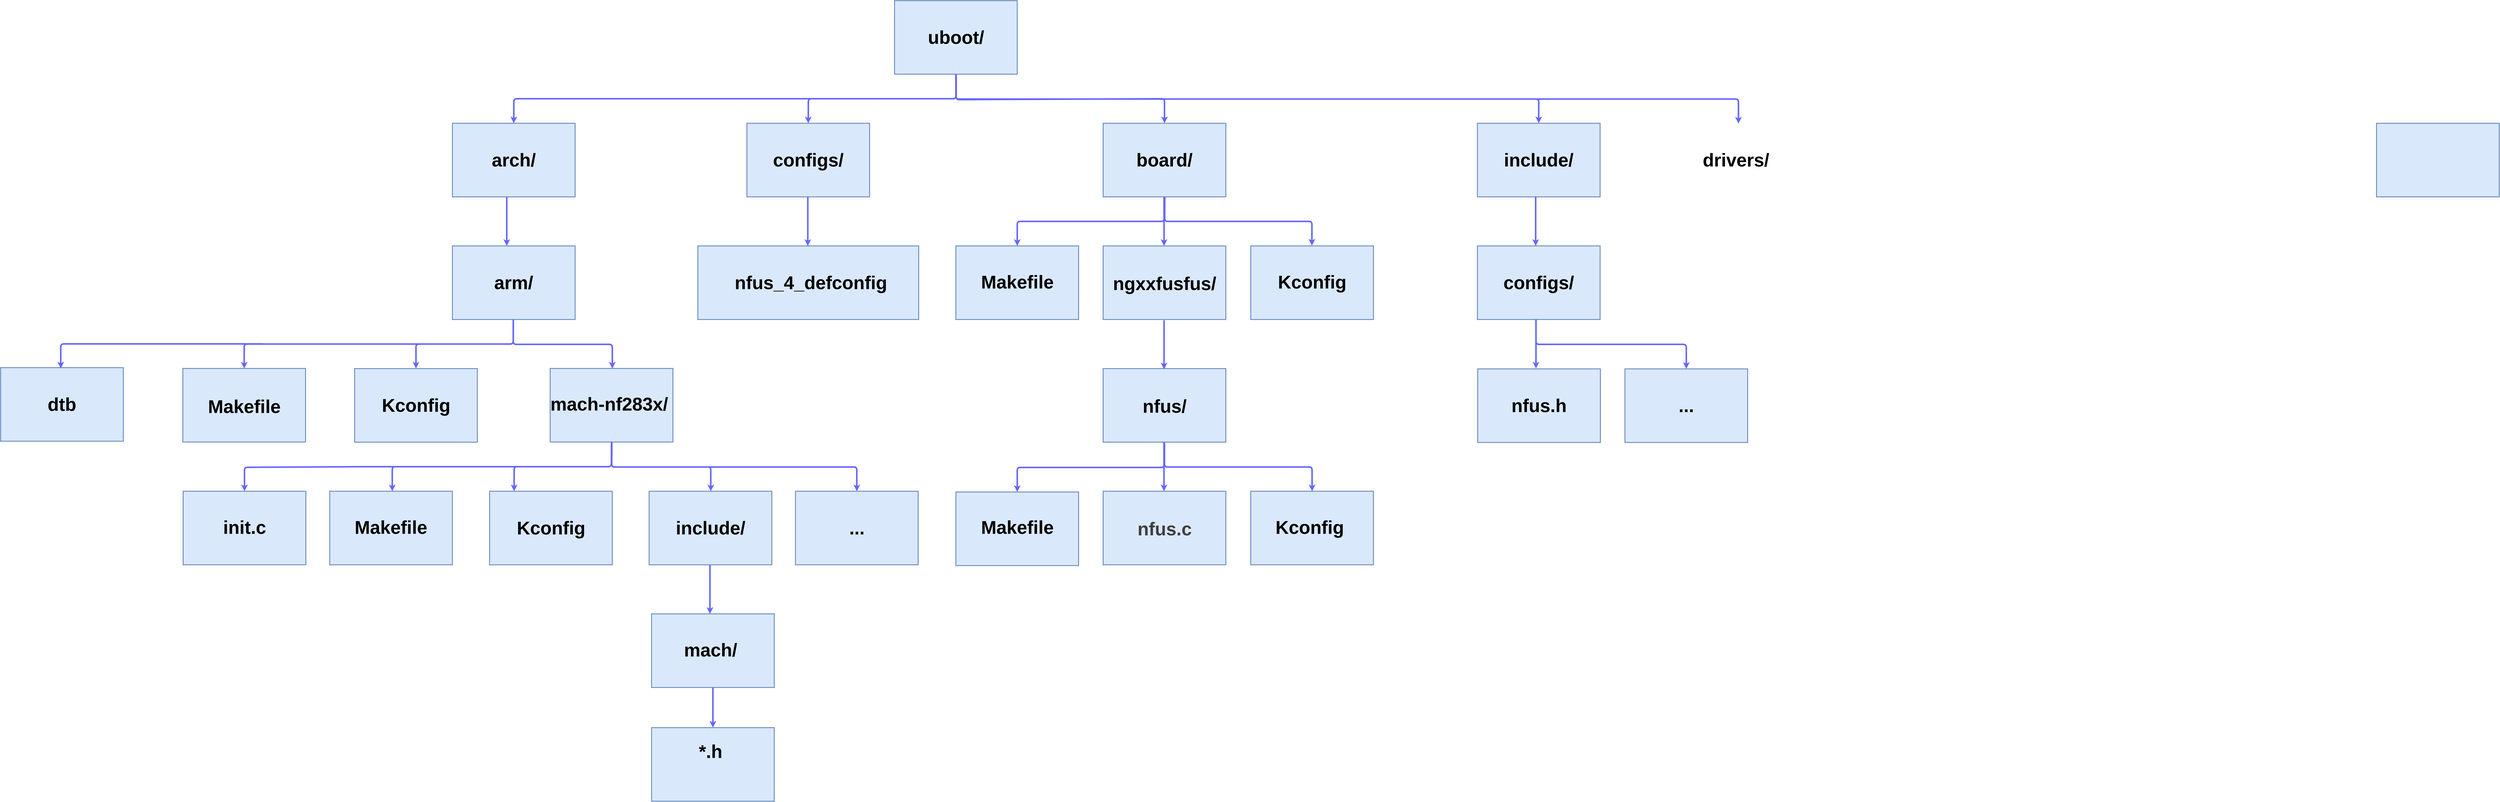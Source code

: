<mxfile>
    <diagram id="2b9H-3FGsBzyXZ0vmg5a" name="Page-2">
        <mxGraphModel dx="8099" dy="4000" grid="1" gridSize="10" guides="1" tooltips="1" connect="1" arrows="1" fold="1" page="1" pageScale="1" pageWidth="1169" pageHeight="1654" math="0" shadow="0">
            <root>
                <mxCell id="0"/>
                <mxCell id="1" parent="0"/>
                <mxCell id="5-_73hrm2vDVvEvTYcZ_-1" value="" style="rounded=0;whiteSpace=wrap;html=1;fillColor=#dae8fc;strokeColor=#6c8ebf;strokeWidth=3;" parent="1" vertex="1">
                    <mxGeometry x="2549.01" y="629" width="400" height="240" as="geometry"/>
                </mxCell>
                <mxCell id="5-_73hrm2vDVvEvTYcZ_-2" value="&lt;font style=&quot;font-size: 60px;&quot;&gt;&lt;b style=&quot;&quot;&gt;uboot/&lt;/b&gt;&lt;/font&gt;" style="text;html=1;align=center;verticalAlign=middle;whiteSpace=wrap;rounded=0;" parent="1" vertex="1">
                    <mxGeometry x="2559.64" y="734" width="378.75" height="30" as="geometry"/>
                </mxCell>
                <mxCell id="5-_73hrm2vDVvEvTYcZ_-3" value="" style="rounded=0;whiteSpace=wrap;html=1;fillColor=#dae8fc;strokeColor=#6c8ebf;strokeWidth=3;" parent="1" vertex="1">
                    <mxGeometry x="2067.75" y="1029" width="400" height="240" as="geometry"/>
                </mxCell>
                <mxCell id="5-_73hrm2vDVvEvTYcZ_-4" value="&lt;font style=&quot;font-size: 60px;&quot;&gt;&lt;b style=&quot;&quot;&gt;configs/&lt;/b&gt;&lt;/font&gt;" style="text;html=1;align=center;verticalAlign=middle;whiteSpace=wrap;rounded=0;" parent="1" vertex="1">
                    <mxGeometry x="2149" y="1134" width="237.5" height="30" as="geometry"/>
                </mxCell>
                <mxCell id="5-_73hrm2vDVvEvTYcZ_-5" value="" style="rounded=0;whiteSpace=wrap;html=1;fillColor=#dae8fc;strokeColor=#6c8ebf;strokeWidth=3;" parent="1" vertex="1">
                    <mxGeometry x="1107.75" y="1029" width="400" height="240" as="geometry"/>
                </mxCell>
                <mxCell id="5-_73hrm2vDVvEvTYcZ_-6" value="&lt;span style=&quot;font-size: 60px;&quot;&gt;&lt;b&gt;arch/&lt;/b&gt;&lt;/span&gt;" style="text;html=1;align=center;verticalAlign=middle;whiteSpace=wrap;rounded=0;" parent="1" vertex="1">
                    <mxGeometry x="1189" y="1134" width="237.5" height="30" as="geometry"/>
                </mxCell>
                <mxCell id="5-_73hrm2vDVvEvTYcZ_-7" value="" style="rounded=0;whiteSpace=wrap;html=1;fillColor=#dae8fc;strokeColor=#6c8ebf;strokeWidth=3;" parent="1" vertex="1">
                    <mxGeometry x="1107.75" y="1429" width="400" height="240" as="geometry"/>
                </mxCell>
                <mxCell id="5-_73hrm2vDVvEvTYcZ_-8" value="" style="rounded=0;whiteSpace=wrap;html=1;fillColor=#dae8fc;strokeColor=#6c8ebf;strokeWidth=3;" parent="1" vertex="1">
                    <mxGeometry x="1907.75" y="1429" width="720" height="240" as="geometry"/>
                </mxCell>
                <mxCell id="5-_73hrm2vDVvEvTYcZ_-9" value="&lt;span style=&quot;font-size: 60px;&quot;&gt;&lt;b&gt;arm/&lt;/b&gt;&lt;/span&gt;" style="text;html=1;align=center;verticalAlign=middle;whiteSpace=wrap;rounded=0;" parent="1" vertex="1">
                    <mxGeometry x="1118.38" y="1534" width="378.75" height="30" as="geometry"/>
                </mxCell>
                <mxCell id="5-_73hrm2vDVvEvTYcZ_-10" value="&lt;font style=&quot;font-size: 60px;&quot;&gt;&lt;b style=&quot;&quot;&gt;nfus_4_defconfig&lt;/b&gt;&lt;/font&gt;" style="text;html=1;align=center;verticalAlign=middle;whiteSpace=wrap;rounded=0;" parent="1" vertex="1">
                    <mxGeometry x="2087" y="1534" width="378.75" height="30" as="geometry"/>
                </mxCell>
                <mxCell id="5-_73hrm2vDVvEvTYcZ_-11" value="" style="rounded=0;whiteSpace=wrap;html=1;fillColor=#dae8fc;strokeColor=#6c8ebf;strokeWidth=3;" parent="1" vertex="1">
                    <mxGeometry x="789" y="1829" width="400" height="240" as="geometry"/>
                </mxCell>
                <mxCell id="5-_73hrm2vDVvEvTYcZ_-12" value="&lt;span style=&quot;font-size: 60px;&quot;&gt;&lt;b&gt;Kconfig&lt;/b&gt;&lt;/span&gt;" style="text;html=1;align=center;verticalAlign=middle;whiteSpace=wrap;rounded=0;" parent="1" vertex="1">
                    <mxGeometry x="799.62" y="1934" width="378.75" height="30" as="geometry"/>
                </mxCell>
                <mxCell id="5-_73hrm2vDVvEvTYcZ_-13" value="" style="rounded=0;whiteSpace=wrap;html=1;fillColor=#dae8fc;strokeColor=#6c8ebf;strokeWidth=3;" parent="1" vertex="1">
                    <mxGeometry x="1426.5" y="1828.5" width="400" height="240" as="geometry"/>
                </mxCell>
                <mxCell id="5-_73hrm2vDVvEvTYcZ_-14" value="&lt;span style=&quot;font-size: 60px;&quot;&gt;&lt;b&gt;mach-nf283x/&lt;/b&gt;&lt;/span&gt;" style="text;html=1;align=center;verticalAlign=middle;whiteSpace=wrap;rounded=0;" parent="1" vertex="1">
                    <mxGeometry x="1391" y="1930" width="455.5" height="30" as="geometry"/>
                </mxCell>
                <mxCell id="5-_73hrm2vDVvEvTYcZ_-15" value="" style="rounded=0;whiteSpace=wrap;html=1;fillColor=#dae8fc;strokeColor=#6c8ebf;strokeWidth=3;" parent="1" vertex="1">
                    <mxGeometry x="1229" y="2229" width="400" height="240" as="geometry"/>
                </mxCell>
                <mxCell id="5-_73hrm2vDVvEvTYcZ_-16" value="&lt;span style=&quot;font-size: 60px;&quot;&gt;&lt;b&gt;Kconfig&lt;/b&gt;&lt;/span&gt;" style="text;html=1;align=center;verticalAlign=middle;whiteSpace=wrap;rounded=0;" parent="1" vertex="1">
                    <mxGeometry x="1239.62" y="2334" width="378.75" height="30" as="geometry"/>
                </mxCell>
                <mxCell id="5-_73hrm2vDVvEvTYcZ_-17" value="" style="rounded=0;whiteSpace=wrap;html=1;fillColor=#dae8fc;strokeColor=#6c8ebf;strokeWidth=3;" parent="1" vertex="1">
                    <mxGeometry x="1749" y="2229" width="400" height="240" as="geometry"/>
                </mxCell>
                <mxCell id="5-_73hrm2vDVvEvTYcZ_-18" value="&lt;span style=&quot;font-size: 60px;&quot;&gt;&lt;b&gt;include/&lt;/b&gt;&lt;/span&gt;" style="text;html=1;align=center;verticalAlign=middle;whiteSpace=wrap;rounded=0;" parent="1" vertex="1">
                    <mxGeometry x="1759.62" y="2334" width="378.75" height="30" as="geometry"/>
                </mxCell>
                <mxCell id="5-_73hrm2vDVvEvTYcZ_-19" value="" style="rounded=0;whiteSpace=wrap;html=1;fillColor=#dae8fc;strokeColor=#6c8ebf;strokeWidth=3;" parent="1" vertex="1">
                    <mxGeometry x="2749" y="2231.5" width="400" height="240" as="geometry"/>
                </mxCell>
                <mxCell id="5-_73hrm2vDVvEvTYcZ_-20" value="&lt;font style=&quot;font-size: 60px;&quot;&gt;&lt;b style=&quot;&quot;&gt;Makefile&lt;/b&gt;&lt;/font&gt;" style="text;html=1;align=center;verticalAlign=middle;whiteSpace=wrap;rounded=0;" parent="1" vertex="1">
                    <mxGeometry x="2759.62" y="2329" width="378.75" height="35" as="geometry"/>
                </mxCell>
                <mxCell id="5-_73hrm2vDVvEvTYcZ_-21" value="" style="endArrow=classic;html=1;exitX=0.5;exitY=1;exitDx=0;exitDy=0;strokeColor=#6666FF;strokeWidth=5;entryX=0.5;entryY=0;entryDx=0;entryDy=0;" parent="1" source="5-_73hrm2vDVvEvTYcZ_-1" target="5-_73hrm2vDVvEvTYcZ_-5" edge="1">
                    <mxGeometry width="50" height="50" relative="1" as="geometry">
                        <mxPoint x="2049" y="1959" as="sourcePoint"/>
                        <mxPoint x="2099" y="1909" as="targetPoint"/>
                        <Array as="points">
                            <mxPoint x="2749" y="949"/>
                            <mxPoint x="1308" y="949"/>
                        </Array>
                    </mxGeometry>
                </mxCell>
                <mxCell id="5-_73hrm2vDVvEvTYcZ_-22" value="" style="endArrow=classic;html=1;exitX=0.5;exitY=1;exitDx=0;exitDy=0;strokeColor=#6666FF;strokeWidth=5;entryX=0.5;entryY=0;entryDx=0;entryDy=0;" parent="1" target="5-_73hrm2vDVvEvTYcZ_-67" edge="1">
                    <mxGeometry width="50" height="50" relative="1" as="geometry">
                        <mxPoint x="2749" y="870" as="sourcePoint"/>
                        <mxPoint x="4195" y="1029" as="targetPoint"/>
                        <Array as="points">
                            <mxPoint x="2749" y="950"/>
                            <mxPoint x="4649" y="950"/>
                        </Array>
                    </mxGeometry>
                </mxCell>
                <mxCell id="5-_73hrm2vDVvEvTYcZ_-23" value="" style="endArrow=classic;html=1;entryX=0.5;entryY=0;entryDx=0;entryDy=0;strokeWidth=5;strokeColor=#6666FF;" parent="1" target="5-_73hrm2vDVvEvTYcZ_-3" edge="1">
                    <mxGeometry width="50" height="50" relative="1" as="geometry">
                        <mxPoint x="2749" y="869" as="sourcePoint"/>
                        <mxPoint x="3149" y="1369" as="targetPoint"/>
                        <Array as="points">
                            <mxPoint x="2749" y="949"/>
                            <mxPoint x="2509" y="949"/>
                            <mxPoint x="2268" y="949"/>
                        </Array>
                    </mxGeometry>
                </mxCell>
                <mxCell id="5-_73hrm2vDVvEvTYcZ_-24" value="" style="endArrow=classic;html=1;strokeWidth=5;strokeColor=#6666FF;entryX=0.5;entryY=0;entryDx=0;entryDy=0;" parent="1" target="5-_73hrm2vDVvEvTYcZ_-50" edge="1">
                    <mxGeometry width="50" height="50" relative="1" as="geometry">
                        <mxPoint x="2750" y="872" as="sourcePoint"/>
                        <mxPoint x="3219" y="1029" as="targetPoint"/>
                        <Array as="points">
                            <mxPoint x="2750" y="952"/>
                            <mxPoint x="3429" y="949"/>
                        </Array>
                    </mxGeometry>
                </mxCell>
                <mxCell id="5-_73hrm2vDVvEvTYcZ_-25" value="" style="endArrow=classic;html=1;exitX=0.443;exitY=1.001;exitDx=0;exitDy=0;exitPerimeter=0;strokeColor=#6666FF;strokeWidth=5;" parent="1" source="5-_73hrm2vDVvEvTYcZ_-5" edge="1">
                    <mxGeometry width="50" height="50" relative="1" as="geometry">
                        <mxPoint x="2599" y="1859" as="sourcePoint"/>
                        <mxPoint x="1285" y="1429" as="targetPoint"/>
                    </mxGeometry>
                </mxCell>
                <mxCell id="5-_73hrm2vDVvEvTYcZ_-26" value="" style="endArrow=classic;html=1;exitX=0.443;exitY=1.001;exitDx=0;exitDy=0;exitPerimeter=0;strokeColor=#6666FF;strokeWidth=5;" parent="1" edge="1">
                    <mxGeometry width="50" height="50" relative="1" as="geometry">
                        <mxPoint x="2266.32" y="1269" as="sourcePoint"/>
                        <mxPoint x="2266.32" y="1429" as="targetPoint"/>
                    </mxGeometry>
                </mxCell>
                <mxCell id="5-_73hrm2vDVvEvTYcZ_-27" value="" style="endArrow=classic;html=1;exitX=0.443;exitY=1.001;exitDx=0;exitDy=0;exitPerimeter=0;strokeColor=#6666FF;strokeWidth=5;entryX=0.5;entryY=0;entryDx=0;entryDy=0;" parent="1" target="5-_73hrm2vDVvEvTYcZ_-11" edge="1">
                    <mxGeometry width="50" height="50" relative="1" as="geometry">
                        <mxPoint x="1306.32" y="1669" as="sourcePoint"/>
                        <mxPoint x="1306.32" y="1829" as="targetPoint"/>
                        <Array as="points">
                            <mxPoint x="1306" y="1749"/>
                            <mxPoint x="989" y="1749"/>
                        </Array>
                    </mxGeometry>
                </mxCell>
                <mxCell id="5-_73hrm2vDVvEvTYcZ_-28" value="" style="endArrow=classic;html=1;exitX=0.443;exitY=1.001;exitDx=0;exitDy=0;exitPerimeter=0;strokeColor=#6666FF;strokeWidth=5;" parent="1" edge="1">
                    <mxGeometry width="50" height="50" relative="1" as="geometry">
                        <mxPoint x="1306.32" y="1670" as="sourcePoint"/>
                        <mxPoint x="1629" y="1829" as="targetPoint"/>
                        <Array as="points">
                            <mxPoint x="1306" y="1750"/>
                            <mxPoint x="1629" y="1750"/>
                        </Array>
                    </mxGeometry>
                </mxCell>
                <mxCell id="5-_73hrm2vDVvEvTYcZ_-29" value="" style="endArrow=classic;html=1;exitX=0.443;exitY=1.001;exitDx=0;exitDy=0;exitPerimeter=0;strokeColor=#6666FF;strokeWidth=5;entryX=0.5;entryY=0;entryDx=0;entryDy=0;" parent="1" edge="1">
                    <mxGeometry width="50" height="50" relative="1" as="geometry">
                        <mxPoint x="1626.32" y="2069" as="sourcePoint"/>
                        <mxPoint x="1309" y="2229" as="targetPoint"/>
                        <Array as="points">
                            <mxPoint x="1626" y="2149"/>
                            <mxPoint x="1309" y="2149"/>
                        </Array>
                    </mxGeometry>
                </mxCell>
                <mxCell id="5-_73hrm2vDVvEvTYcZ_-30" value="" style="endArrow=classic;html=1;exitX=0.443;exitY=1.001;exitDx=0;exitDy=0;exitPerimeter=0;strokeColor=#6666FF;strokeWidth=5;" parent="1" edge="1">
                    <mxGeometry width="50" height="50" relative="1" as="geometry">
                        <mxPoint x="1627.32" y="2070" as="sourcePoint"/>
                        <mxPoint x="1950" y="2229" as="targetPoint"/>
                        <Array as="points">
                            <mxPoint x="1627" y="2150"/>
                            <mxPoint x="1950" y="2150"/>
                        </Array>
                    </mxGeometry>
                </mxCell>
                <mxCell id="5-_73hrm2vDVvEvTYcZ_-31" value="" style="rounded=0;whiteSpace=wrap;html=1;fillColor=#dae8fc;strokeColor=#6c8ebf;strokeWidth=3;" parent="1" vertex="1">
                    <mxGeometry x="229" y="1828.5" width="400" height="240" as="geometry"/>
                </mxCell>
                <mxCell id="5-_73hrm2vDVvEvTYcZ_-32" value="&lt;span style=&quot;font-size: 60px;&quot;&gt;&lt;b&gt;Makefile&lt;/b&gt;&lt;/span&gt;" style="text;html=1;align=center;verticalAlign=middle;whiteSpace=wrap;rounded=0;" parent="1" vertex="1">
                    <mxGeometry x="239.62" y="1939" width="378.75" height="27.5" as="geometry"/>
                </mxCell>
                <mxCell id="5-_73hrm2vDVvEvTYcZ_-33" value="" style="endArrow=classic;html=1;strokeColor=#6666FF;strokeWidth=5;entryX=0.5;entryY=0;entryDx=0;entryDy=0;" parent="1" edge="1">
                    <mxGeometry width="50" height="50" relative="1" as="geometry">
                        <mxPoint x="1089" y="1749" as="sourcePoint"/>
                        <mxPoint x="429" y="1829" as="targetPoint"/>
                        <Array as="points">
                            <mxPoint x="746" y="1749"/>
                            <mxPoint x="429" y="1749"/>
                        </Array>
                    </mxGeometry>
                </mxCell>
                <mxCell id="5-_73hrm2vDVvEvTYcZ_-34" value="" style="rounded=0;whiteSpace=wrap;html=1;fillColor=#dae8fc;strokeColor=#6c8ebf;strokeWidth=3;" parent="1" vertex="1">
                    <mxGeometry x="707.75" y="2229" width="400" height="240" as="geometry"/>
                </mxCell>
                <mxCell id="5-_73hrm2vDVvEvTYcZ_-35" value="&lt;font style=&quot;font-size: 60px;&quot;&gt;&lt;b style=&quot;&quot;&gt;Makefile&lt;/b&gt;&lt;/font&gt;" style="text;html=1;align=center;verticalAlign=middle;whiteSpace=wrap;rounded=0;" parent="1" vertex="1">
                    <mxGeometry x="718.38" y="2329" width="378.75" height="35" as="geometry"/>
                </mxCell>
                <mxCell id="5-_73hrm2vDVvEvTYcZ_-36" value="" style="endArrow=classic;html=1;strokeColor=#6666FF;strokeWidth=5;entryX=0.5;entryY=0;entryDx=0;entryDy=0;" parent="1" edge="1">
                    <mxGeometry width="50" height="50" relative="1" as="geometry">
                        <mxPoint x="1349" y="2149" as="sourcePoint"/>
                        <mxPoint x="911.68" y="2229" as="targetPoint"/>
                        <Array as="points">
                            <mxPoint x="1228.68" y="2149"/>
                            <mxPoint x="911.68" y="2149"/>
                        </Array>
                    </mxGeometry>
                </mxCell>
                <mxCell id="5-_73hrm2vDVvEvTYcZ_-37" value="" style="rounded=0;whiteSpace=wrap;html=1;fillColor=#dae8fc;strokeColor=#6c8ebf;strokeWidth=3;" parent="1" vertex="1">
                    <mxGeometry x="3710.25" y="2229" width="400" height="240" as="geometry"/>
                </mxCell>
                <mxCell id="5-_73hrm2vDVvEvTYcZ_-38" value="&lt;font style=&quot;font-size: 60px;&quot;&gt;&lt;b style=&quot;&quot;&gt;Kconfig&lt;/b&gt;&lt;/font&gt;" style="text;html=1;align=center;verticalAlign=middle;whiteSpace=wrap;rounded=0;" parent="1" vertex="1">
                    <mxGeometry x="3713.25" y="2329" width="378.75" height="35" as="geometry"/>
                </mxCell>
                <mxCell id="5-_73hrm2vDVvEvTYcZ_-39" value="" style="endArrow=classic;html=1;strokeColor=#6666FF;strokeWidth=5;exitX=0.5;exitY=1;exitDx=0;exitDy=0;entryX=0.5;entryY=0;entryDx=0;entryDy=0;" parent="1" target="5-_73hrm2vDVvEvTYcZ_-37" edge="1">
                    <mxGeometry width="50" height="50" relative="1" as="geometry">
                        <mxPoint x="3429" y="2072" as="sourcePoint"/>
                        <mxPoint x="3892" y="2230" as="targetPoint"/>
                        <Array as="points">
                            <mxPoint x="3429" y="2150"/>
                            <mxPoint x="3910" y="2150"/>
                        </Array>
                    </mxGeometry>
                </mxCell>
                <mxCell id="5-_73hrm2vDVvEvTYcZ_-40" value="" style="rounded=0;whiteSpace=wrap;html=1;fillColor=#dae8fc;strokeColor=#6c8ebf;strokeWidth=3;" parent="1" vertex="1">
                    <mxGeometry x="2749" y="1429" width="400" height="240" as="geometry"/>
                </mxCell>
                <mxCell id="5-_73hrm2vDVvEvTYcZ_-41" value="&lt;font style=&quot;font-size: 60px;&quot;&gt;&lt;b style=&quot;&quot;&gt;Makefile&lt;/b&gt;&lt;/font&gt;" style="text;html=1;align=center;verticalAlign=middle;whiteSpace=wrap;rounded=0;" parent="1" vertex="1">
                    <mxGeometry x="2759.63" y="1529" width="378.75" height="35" as="geometry"/>
                </mxCell>
                <mxCell id="5-_73hrm2vDVvEvTYcZ_-92" value="" style="edgeStyle=none;html=1;rounded=1;strokeColor=#6666FF;strokeWidth=5;align=center;verticalAlign=middle;fontFamily=Helvetica;fontSize=11;fontColor=default;labelBackgroundColor=default;endArrow=classic;" parent="1" source="5-_73hrm2vDVvEvTYcZ_-42" target="5-_73hrm2vDVvEvTYcZ_-90" edge="1">
                    <mxGeometry relative="1" as="geometry"/>
                </mxCell>
                <mxCell id="5-_73hrm2vDVvEvTYcZ_-42" value="" style="rounded=0;whiteSpace=wrap;html=1;fillColor=#dae8fc;strokeColor=#6c8ebf;strokeWidth=3;" parent="1" vertex="1">
                    <mxGeometry x="1757" y="2629" width="400" height="240" as="geometry"/>
                </mxCell>
                <mxCell id="5-_73hrm2vDVvEvTYcZ_-43" value="&lt;span style=&quot;font-size: 60px;&quot;&gt;&lt;b&gt;mach/&lt;/b&gt;&lt;/span&gt;" style="text;html=1;align=center;verticalAlign=middle;whiteSpace=wrap;rounded=0;" parent="1" vertex="1">
                    <mxGeometry x="1759.62" y="2732" width="378.75" height="30" as="geometry"/>
                </mxCell>
                <mxCell id="5-_73hrm2vDVvEvTYcZ_-44" value="" style="rounded=0;whiteSpace=wrap;html=1;fillColor=#dae8fc;strokeColor=#6c8ebf;strokeWidth=3;" parent="1" vertex="1">
                    <mxGeometry x="2226" y="2229" width="400" height="240" as="geometry"/>
                </mxCell>
                <mxCell id="5-_73hrm2vDVvEvTYcZ_-45" value="&lt;span style=&quot;font-size: 60px;&quot;&gt;&lt;b&gt;...&lt;/b&gt;&lt;/span&gt;" style="text;html=1;align=center;verticalAlign=middle;whiteSpace=wrap;rounded=0;" parent="1" vertex="1">
                    <mxGeometry x="2236.62" y="2334" width="378.75" height="30" as="geometry"/>
                </mxCell>
                <mxCell id="5-_73hrm2vDVvEvTYcZ_-46" value="" style="endArrow=classic;html=1;exitX=0.443;exitY=1.001;exitDx=0;exitDy=0;exitPerimeter=0;strokeColor=#6666FF;strokeWidth=5;entryX=0.5;entryY=0;entryDx=0;entryDy=0;" parent="1" target="5-_73hrm2vDVvEvTYcZ_-44" edge="1">
                    <mxGeometry width="50" height="50" relative="1" as="geometry">
                        <mxPoint x="1627.32" y="2070" as="sourcePoint"/>
                        <mxPoint x="1950" y="2229" as="targetPoint"/>
                        <Array as="points">
                            <mxPoint x="1627" y="2150"/>
                            <mxPoint x="2426" y="2150"/>
                        </Array>
                    </mxGeometry>
                </mxCell>
                <mxCell id="5-_73hrm2vDVvEvTYcZ_-47" value="" style="rounded=0;whiteSpace=wrap;html=1;fillColor=#dae8fc;strokeColor=#6c8ebf;strokeWidth=3;" parent="1" vertex="1">
                    <mxGeometry x="230" y="2229" width="400" height="240" as="geometry"/>
                </mxCell>
                <mxCell id="5-_73hrm2vDVvEvTYcZ_-48" value="&lt;font style=&quot;font-size: 60px;&quot;&gt;&lt;b style=&quot;&quot;&gt;init.c&lt;/b&gt;&lt;/font&gt;" style="text;html=1;align=center;verticalAlign=middle;whiteSpace=wrap;rounded=0;" parent="1" vertex="1">
                    <mxGeometry x="240.63" y="2329" width="378.75" height="35" as="geometry"/>
                </mxCell>
                <mxCell id="5-_73hrm2vDVvEvTYcZ_-49" value="" style="endArrow=classic;html=1;strokeColor=#6666FF;strokeWidth=5;entryX=0.5;entryY=0;entryDx=0;entryDy=0;" parent="1" target="5-_73hrm2vDVvEvTYcZ_-47" edge="1">
                    <mxGeometry width="50" height="50" relative="1" as="geometry">
                        <mxPoint x="935.32" y="2149" as="sourcePoint"/>
                        <mxPoint x="498.0" y="2229" as="targetPoint"/>
                        <Array as="points">
                            <mxPoint x="815" y="2149"/>
                            <mxPoint x="430" y="2151"/>
                        </Array>
                    </mxGeometry>
                </mxCell>
                <mxCell id="5-_73hrm2vDVvEvTYcZ_-50" value="" style="rounded=0;whiteSpace=wrap;html=1;fillColor=#dae8fc;strokeColor=#6c8ebf;strokeWidth=3;" parent="1" vertex="1">
                    <mxGeometry x="3229" y="1029" width="400" height="240" as="geometry"/>
                </mxCell>
                <mxCell id="5-_73hrm2vDVvEvTYcZ_-51" value="&lt;font style=&quot;font-size: 60px;&quot;&gt;&lt;b style=&quot;&quot;&gt;board/&lt;/b&gt;&lt;/font&gt;" style="text;html=1;align=center;verticalAlign=middle;whiteSpace=wrap;rounded=0;" parent="1" vertex="1">
                    <mxGeometry x="3310.25" y="1134" width="237.5" height="30" as="geometry"/>
                </mxCell>
                <mxCell id="5-_73hrm2vDVvEvTYcZ_-52" value="" style="rounded=0;whiteSpace=wrap;html=1;fillColor=#dae8fc;strokeColor=#6c8ebf;strokeWidth=3;" parent="1" vertex="1">
                    <mxGeometry x="3229" y="1429" width="400" height="240" as="geometry"/>
                </mxCell>
                <mxCell id="5-_73hrm2vDVvEvTYcZ_-53" value="&lt;font style=&quot;font-size: 60px;&quot;&gt;&lt;b style=&quot;&quot;&gt;ngxxfusfus/&lt;/b&gt;&lt;/font&gt;" style="text;html=1;align=center;verticalAlign=middle;whiteSpace=wrap;rounded=0;" parent="1" vertex="1">
                    <mxGeometry x="3239.62" y="1534" width="378.75" height="35" as="geometry"/>
                </mxCell>
                <mxCell id="5-_73hrm2vDVvEvTYcZ_-54" value="" style="rounded=0;whiteSpace=wrap;html=1;fillColor=#dae8fc;strokeColor=#6c8ebf;strokeWidth=3;" parent="1" vertex="1">
                    <mxGeometry x="3229" y="1829" width="400" height="240" as="geometry"/>
                </mxCell>
                <mxCell id="5-_73hrm2vDVvEvTYcZ_-55" value="&lt;font style=&quot;font-size: 60px;&quot;&gt;&lt;b style=&quot;&quot;&gt;nfus/&lt;/b&gt;&lt;/font&gt;" style="text;html=1;align=center;verticalAlign=middle;whiteSpace=wrap;rounded=0;" parent="1" vertex="1">
                    <mxGeometry x="3239.62" y="1934" width="378.75" height="35" as="geometry"/>
                </mxCell>
                <mxCell id="5-_73hrm2vDVvEvTYcZ_-56" value="" style="rounded=0;whiteSpace=wrap;html=1;fillColor=#dae8fc;strokeColor=#6c8ebf;strokeWidth=3;" parent="1" vertex="1">
                    <mxGeometry x="3229" y="2229" width="400" height="240" as="geometry"/>
                </mxCell>
                <mxCell id="5-_73hrm2vDVvEvTYcZ_-57" value="&lt;b style=&quot;color: rgb(63, 63, 63); font-size: 60px;&quot;&gt;nfus.c&lt;/b&gt;" style="text;html=1;align=center;verticalAlign=middle;whiteSpace=wrap;rounded=0;" parent="1" vertex="1">
                    <mxGeometry x="3239.63" y="2334" width="378.75" height="35" as="geometry"/>
                </mxCell>
                <mxCell id="5-_73hrm2vDVvEvTYcZ_-58" value="" style="endArrow=classic;html=1;exitX=0.443;exitY=1.001;exitDx=0;exitDy=0;exitPerimeter=0;strokeColor=#6666FF;strokeWidth=5;" parent="1" edge="1">
                    <mxGeometry width="50" height="50" relative="1" as="geometry">
                        <mxPoint x="3427.58" y="1269" as="sourcePoint"/>
                        <mxPoint x="3427.58" y="1429" as="targetPoint"/>
                    </mxGeometry>
                </mxCell>
                <mxCell id="5-_73hrm2vDVvEvTYcZ_-59" value="" style="endArrow=classic;html=1;exitX=0.443;exitY=1.001;exitDx=0;exitDy=0;exitPerimeter=0;strokeColor=#6666FF;strokeWidth=5;" parent="1" edge="1">
                    <mxGeometry width="50" height="50" relative="1" as="geometry">
                        <mxPoint x="3427.57" y="1671.5" as="sourcePoint"/>
                        <mxPoint x="3427.57" y="1831.5" as="targetPoint"/>
                    </mxGeometry>
                </mxCell>
                <mxCell id="5-_73hrm2vDVvEvTYcZ_-60" value="" style="endArrow=classic;html=1;exitX=0.443;exitY=1.001;exitDx=0;exitDy=0;exitPerimeter=0;strokeColor=#6666FF;strokeWidth=5;" parent="1" edge="1">
                    <mxGeometry width="50" height="50" relative="1" as="geometry">
                        <mxPoint x="3427.34" y="2069" as="sourcePoint"/>
                        <mxPoint x="3427.34" y="2229" as="targetPoint"/>
                    </mxGeometry>
                </mxCell>
                <mxCell id="5-_73hrm2vDVvEvTYcZ_-61" value="" style="endArrow=classic;html=1;strokeColor=#6666FF;strokeWidth=5;entryX=0.5;entryY=0;entryDx=0;entryDy=0;" parent="1" edge="1">
                    <mxGeometry width="50" height="50" relative="1" as="geometry">
                        <mxPoint x="3428.01" y="2071.5" as="sourcePoint"/>
                        <mxPoint x="2949.01" y="2231.5" as="targetPoint"/>
                        <Array as="points">
                            <mxPoint x="3428.01" y="2151.5"/>
                            <mxPoint x="2949.01" y="2151.5"/>
                        </Array>
                    </mxGeometry>
                </mxCell>
                <mxCell id="5-_73hrm2vDVvEvTYcZ_-62" value="" style="rounded=0;whiteSpace=wrap;html=1;fillColor=#dae8fc;strokeColor=#6c8ebf;strokeWidth=3;" parent="1" vertex="1">
                    <mxGeometry x="3710.25" y="1429" width="400" height="240" as="geometry"/>
                </mxCell>
                <mxCell id="5-_73hrm2vDVvEvTYcZ_-63" value="&lt;font style=&quot;font-size: 60px;&quot;&gt;&lt;b style=&quot;&quot;&gt;Kconfig&lt;/b&gt;&lt;/font&gt;" style="text;html=1;align=center;verticalAlign=middle;whiteSpace=wrap;rounded=0;" parent="1" vertex="1">
                    <mxGeometry x="3720.89" y="1529" width="378.75" height="35" as="geometry"/>
                </mxCell>
                <mxCell id="5-_73hrm2vDVvEvTYcZ_-64" value="" style="endArrow=classic;html=1;exitX=0.443;exitY=1.001;exitDx=0;exitDy=0;exitPerimeter=0;strokeColor=#6666FF;strokeWidth=5;entryX=0.5;entryY=0;entryDx=0;entryDy=0;" parent="1" edge="1">
                    <mxGeometry width="50" height="50" relative="1" as="geometry">
                        <mxPoint x="3429.95" y="1269" as="sourcePoint"/>
                        <mxPoint x="3909.63" y="1428" as="targetPoint"/>
                        <Array as="points">
                            <mxPoint x="3429.63" y="1349"/>
                            <mxPoint x="3909.63" y="1349"/>
                        </Array>
                    </mxGeometry>
                </mxCell>
                <mxCell id="5-_73hrm2vDVvEvTYcZ_-65" value="" style="endArrow=classic;html=1;exitX=0.443;exitY=1.001;exitDx=0;exitDy=0;exitPerimeter=0;strokeColor=#6666FF;strokeWidth=5;entryX=0.5;entryY=0;entryDx=0;entryDy=0;" parent="1" edge="1">
                    <mxGeometry width="50" height="50" relative="1" as="geometry">
                        <mxPoint x="3428.32" y="1269" as="sourcePoint"/>
                        <mxPoint x="2949" y="1429" as="targetPoint"/>
                        <Array as="points">
                            <mxPoint x="3428" y="1349"/>
                            <mxPoint x="2949" y="1349"/>
                        </Array>
                    </mxGeometry>
                </mxCell>
                <mxCell id="5-_73hrm2vDVvEvTYcZ_-66" value="" style="group" parent="1" vertex="1" connectable="0">
                    <mxGeometry x="4449" y="1029" width="400" height="240" as="geometry"/>
                </mxCell>
                <mxCell id="5-_73hrm2vDVvEvTYcZ_-67" value="" style="rounded=0;whiteSpace=wrap;html=1;fillColor=#dae8fc;strokeColor=#6c8ebf;strokeWidth=3;" parent="5-_73hrm2vDVvEvTYcZ_-66" vertex="1">
                    <mxGeometry width="400" height="240" as="geometry"/>
                </mxCell>
                <mxCell id="5-_73hrm2vDVvEvTYcZ_-68" value="&lt;span style=&quot;font-size: 60px;&quot;&gt;&lt;b&gt;include/&lt;/b&gt;&lt;/span&gt;" style="text;html=1;align=center;verticalAlign=middle;whiteSpace=wrap;rounded=0;" parent="5-_73hrm2vDVvEvTYcZ_-66" vertex="1">
                    <mxGeometry x="81.25" y="105" width="237.5" height="30" as="geometry"/>
                </mxCell>
                <mxCell id="5-_73hrm2vDVvEvTYcZ_-69" value="" style="group" parent="1" vertex="1" connectable="0">
                    <mxGeometry x="4449" y="1429" width="400" height="240" as="geometry"/>
                </mxCell>
                <mxCell id="5-_73hrm2vDVvEvTYcZ_-70" value="" style="rounded=0;whiteSpace=wrap;html=1;fillColor=#dae8fc;strokeColor=#6c8ebf;strokeWidth=3;" parent="5-_73hrm2vDVvEvTYcZ_-69" vertex="1">
                    <mxGeometry width="400" height="240" as="geometry"/>
                </mxCell>
                <mxCell id="5-_73hrm2vDVvEvTYcZ_-71" value="&lt;span style=&quot;font-size: 60px;&quot;&gt;&lt;b&gt;configs/&lt;/b&gt;&lt;/span&gt;" style="text;html=1;align=center;verticalAlign=middle;whiteSpace=wrap;rounded=0;" parent="5-_73hrm2vDVvEvTYcZ_-69" vertex="1">
                    <mxGeometry x="81.25" y="105" width="237.5" height="30" as="geometry"/>
                </mxCell>
                <mxCell id="5-_73hrm2vDVvEvTYcZ_-72" value="" style="group" parent="1" vertex="1" connectable="0">
                    <mxGeometry x="4450" y="1830" width="400" height="240" as="geometry"/>
                </mxCell>
                <mxCell id="5-_73hrm2vDVvEvTYcZ_-73" value="" style="rounded=0;whiteSpace=wrap;html=1;fillColor=#dae8fc;strokeColor=#6c8ebf;strokeWidth=3;" parent="5-_73hrm2vDVvEvTYcZ_-72" vertex="1">
                    <mxGeometry width="400" height="240" as="geometry"/>
                </mxCell>
                <mxCell id="5-_73hrm2vDVvEvTYcZ_-74" value="&lt;span style=&quot;font-size: 60px;&quot;&gt;&lt;b&gt;nfus.h&lt;/b&gt;&lt;/span&gt;" style="text;html=1;align=center;verticalAlign=middle;whiteSpace=wrap;rounded=0;" parent="5-_73hrm2vDVvEvTYcZ_-72" vertex="1">
                    <mxGeometry x="81.25" y="105" width="237.5" height="30" as="geometry"/>
                </mxCell>
                <mxCell id="5-_73hrm2vDVvEvTYcZ_-75" value="" style="group" parent="1" vertex="1" connectable="0">
                    <mxGeometry x="4930" y="1830" width="400" height="240" as="geometry"/>
                </mxCell>
                <mxCell id="5-_73hrm2vDVvEvTYcZ_-76" value="" style="rounded=0;whiteSpace=wrap;html=1;fillColor=#dae8fc;strokeColor=#6c8ebf;strokeWidth=3;" parent="5-_73hrm2vDVvEvTYcZ_-75" vertex="1">
                    <mxGeometry width="400" height="240" as="geometry"/>
                </mxCell>
                <mxCell id="5-_73hrm2vDVvEvTYcZ_-77" value="&lt;span style=&quot;font-size: 60px;&quot;&gt;&lt;b&gt;...&lt;/b&gt;&lt;/span&gt;" style="text;html=1;align=center;verticalAlign=middle;whiteSpace=wrap;rounded=0;" parent="5-_73hrm2vDVvEvTYcZ_-75" vertex="1">
                    <mxGeometry x="81.25" y="105" width="237.5" height="30" as="geometry"/>
                </mxCell>
                <mxCell id="5-_73hrm2vDVvEvTYcZ_-78" value="" style="endArrow=classic;html=1;exitX=0.443;exitY=1.001;exitDx=0;exitDy=0;exitPerimeter=0;strokeColor=#6666FF;strokeWidth=5;" parent="1" edge="1">
                    <mxGeometry width="50" height="50" relative="1" as="geometry">
                        <mxPoint x="4639" y="1269" as="sourcePoint"/>
                        <mxPoint x="4639" y="1429" as="targetPoint"/>
                    </mxGeometry>
                </mxCell>
                <mxCell id="5-_73hrm2vDVvEvTYcZ_-79" value="" style="endArrow=classic;html=1;exitX=0.443;exitY=1.001;exitDx=0;exitDy=0;exitPerimeter=0;strokeColor=#6666FF;strokeWidth=5;" parent="1" edge="1">
                    <mxGeometry width="50" height="50" relative="1" as="geometry">
                        <mxPoint x="1947.33" y="2469" as="sourcePoint"/>
                        <mxPoint x="1947.33" y="2629" as="targetPoint"/>
                    </mxGeometry>
                </mxCell>
                <mxCell id="5-_73hrm2vDVvEvTYcZ_-80" value="" style="endArrow=classic;html=1;exitX=0.443;exitY=1.001;exitDx=0;exitDy=0;exitPerimeter=0;strokeColor=#6666FF;strokeWidth=5;" parent="1" edge="1">
                    <mxGeometry width="50" height="50" relative="1" as="geometry">
                        <mxPoint x="4640" y="1669" as="sourcePoint"/>
                        <mxPoint x="4640" y="1829" as="targetPoint"/>
                    </mxGeometry>
                </mxCell>
                <mxCell id="5-_73hrm2vDVvEvTYcZ_-81" value="" style="endArrow=classic;html=1;exitX=0.5;exitY=1;exitDx=0;exitDy=0;strokeColor=#6666FF;strokeWidth=5;entryX=0.5;entryY=0;entryDx=0;entryDy=0;" parent="1" target="5-_73hrm2vDVvEvTYcZ_-76" edge="1">
                    <mxGeometry width="50" height="50" relative="1" as="geometry">
                        <mxPoint x="4640" y="1670" as="sourcePoint"/>
                        <mxPoint x="5740" y="1800" as="targetPoint"/>
                        <Array as="points">
                            <mxPoint x="4640" y="1750"/>
                            <mxPoint x="5130" y="1750"/>
                        </Array>
                    </mxGeometry>
                </mxCell>
                <mxCell id="5-_73hrm2vDVvEvTYcZ_-82" value="" style="group" parent="1" vertex="1" connectable="0">
                    <mxGeometry x="5092" y="1029" width="400" height="240" as="geometry"/>
                </mxCell>
                <mxCell id="5-_73hrm2vDVvEvTYcZ_-84" value="&lt;span style=&quot;font-size: 60px;&quot;&gt;&lt;b&gt;drivers/&lt;/b&gt;&lt;/span&gt;" style="text;html=1;align=center;verticalAlign=middle;whiteSpace=wrap;rounded=0;movable=1;resizable=1;rotatable=1;deletable=1;editable=1;locked=0;connectable=1;container=0;" parent="5-_73hrm2vDVvEvTYcZ_-82" vertex="1">
                    <mxGeometry x="81.25" y="105" width="237.5" height="30" as="geometry"/>
                </mxCell>
                <mxCell id="5-_73hrm2vDVvEvTYcZ_-85" value="" style="group" parent="1" vertex="1" connectable="0">
                    <mxGeometry x="-365" y="1826" width="400" height="240" as="geometry"/>
                </mxCell>
                <mxCell id="5-_73hrm2vDVvEvTYcZ_-86" value="" style="rounded=0;whiteSpace=wrap;html=1;fillColor=#dae8fc;strokeColor=#6c8ebf;strokeWidth=3;movable=1;resizable=1;rotatable=1;deletable=1;editable=1;locked=0;connectable=1;container=0;" parent="5-_73hrm2vDVvEvTYcZ_-85" vertex="1">
                    <mxGeometry width="400" height="240" as="geometry"/>
                </mxCell>
                <mxCell id="5-_73hrm2vDVvEvTYcZ_-87" value="&lt;span style=&quot;font-size: 60px;&quot;&gt;&lt;b&gt;dtb&lt;/b&gt;&lt;/span&gt;" style="text;html=1;align=center;verticalAlign=middle;whiteSpace=wrap;rounded=0;movable=1;resizable=1;rotatable=1;deletable=1;editable=1;locked=0;connectable=1;container=0;" parent="5-_73hrm2vDVvEvTYcZ_-85" vertex="1">
                    <mxGeometry x="81.25" y="105" width="237.5" height="30" as="geometry"/>
                </mxCell>
                <mxCell id="5-_73hrm2vDVvEvTYcZ_-88" value="" style="endArrow=classic;html=1;strokeColor=#6666FF;strokeWidth=5;entryX=0.5;entryY=0;entryDx=0;entryDy=0;" parent="1" edge="1">
                    <mxGeometry width="50" height="50" relative="1" as="geometry">
                        <mxPoint x="491" y="1748.5" as="sourcePoint"/>
                        <mxPoint x="-169" y="1828.5" as="targetPoint"/>
                        <Array as="points">
                            <mxPoint x="148" y="1748.5"/>
                            <mxPoint x="-169" y="1748.5"/>
                        </Array>
                    </mxGeometry>
                </mxCell>
                <mxCell id="5-_73hrm2vDVvEvTYcZ_-89" value="" style="endArrow=classic;html=1;strokeColor=#6666FF;strokeWidth=5;entryX=0.5;entryY=0;entryDx=0;entryDy=0;" parent="1" edge="1">
                    <mxGeometry width="50" height="50" relative="1" as="geometry">
                        <mxPoint x="4581" y="950" as="sourcePoint"/>
                        <mxPoint x="5300" y="1030" as="targetPoint"/>
                        <Array as="points">
                            <mxPoint x="4810" y="950"/>
                            <mxPoint x="5300" y="950"/>
                        </Array>
                    </mxGeometry>
                </mxCell>
                <mxCell id="5-_73hrm2vDVvEvTYcZ_-90" value="" style="rounded=0;whiteSpace=wrap;html=1;fillColor=#dae8fc;strokeColor=#6c8ebf;strokeWidth=3;" parent="1" vertex="1">
                    <mxGeometry x="1757" y="3000" width="400" height="240" as="geometry"/>
                </mxCell>
                <mxCell id="5-_73hrm2vDVvEvTYcZ_-91" value="&lt;span style=&quot;font-size: 60px;&quot;&gt;&lt;b&gt;*.h&lt;/b&gt;&lt;/span&gt;" style="text;html=1;align=center;verticalAlign=middle;whiteSpace=wrap;rounded=0;" parent="1" vertex="1">
                    <mxGeometry x="1759.62" y="3063" width="378.75" height="30" as="geometry"/>
                </mxCell>
                <mxCell id="5-_73hrm2vDVvEvTYcZ_-83" value="" style="rounded=0;whiteSpace=wrap;html=1;fillColor=#dae8fc;strokeColor=#6c8ebf;strokeWidth=3;movable=1;resizable=1;rotatable=1;deletable=1;editable=1;locked=0;connectable=1;container=0;" parent="1" vertex="1">
                    <mxGeometry x="7380" y="1029" width="400" height="240" as="geometry"/>
                </mxCell>
            </root>
        </mxGraphModel>
    </diagram>
    <diagram id="1L5AdQnPaoy3BBzFzNNx" name="Page-1">
        <mxGraphModel grid="0" page="1" gridSize="10" guides="1" tooltips="1" connect="1" arrows="1" fold="1" pageScale="1" pageWidth="4681" pageHeight="3300" math="0" shadow="0">
            <root>
                <mxCell id="0"/>
                <mxCell id="1" parent="0"/>
                <mxCell id="105" value="" style="rounded=0;whiteSpace=wrap;html=1;fillColor=#dae8fc;strokeColor=#6c8ebf;strokeWidth=3;" parent="1" vertex="1">
                    <mxGeometry x="2549.01" y="629" width="400" height="240" as="geometry"/>
                </mxCell>
                <mxCell id="106" value="&lt;font style=&quot;font-size: 60px;&quot;&gt;&lt;b style=&quot;&quot;&gt;uboot/&lt;/b&gt;&lt;/font&gt;" style="text;html=1;align=center;verticalAlign=middle;whiteSpace=wrap;rounded=0;" parent="1" vertex="1">
                    <mxGeometry x="2559.64" y="734" width="378.75" height="30" as="geometry"/>
                </mxCell>
                <mxCell id="107" value="" style="rounded=0;whiteSpace=wrap;html=1;fillColor=#dae8fc;strokeColor=#6c8ebf;strokeWidth=3;" parent="1" vertex="1">
                    <mxGeometry x="2067.75" y="1029" width="400" height="240" as="geometry"/>
                </mxCell>
                <mxCell id="108" value="&lt;font style=&quot;font-size: 60px;&quot;&gt;&lt;b style=&quot;&quot;&gt;configs/&lt;/b&gt;&lt;/font&gt;" style="text;html=1;align=center;verticalAlign=middle;whiteSpace=wrap;rounded=0;" parent="1" vertex="1">
                    <mxGeometry x="2149" y="1134" width="237.5" height="30" as="geometry"/>
                </mxCell>
                <mxCell id="109" value="" style="rounded=0;whiteSpace=wrap;html=1;fillColor=#dae8fc;strokeColor=#6c8ebf;strokeWidth=3;" parent="1" vertex="1">
                    <mxGeometry x="1107.75" y="1029" width="400" height="240" as="geometry"/>
                </mxCell>
                <mxCell id="110" value="&lt;span style=&quot;font-size: 60px;&quot;&gt;&lt;b&gt;arch/&lt;/b&gt;&lt;/span&gt;" style="text;html=1;align=center;verticalAlign=middle;whiteSpace=wrap;rounded=0;" parent="1" vertex="1">
                    <mxGeometry x="1189" y="1134" width="237.5" height="30" as="geometry"/>
                </mxCell>
                <mxCell id="114" value="" style="rounded=0;whiteSpace=wrap;html=1;fillColor=#dae8fc;strokeColor=#6c8ebf;strokeWidth=3;" parent="1" vertex="1">
                    <mxGeometry x="1107.75" y="1429" width="400" height="240" as="geometry"/>
                </mxCell>
                <mxCell id="115" value="" style="rounded=0;whiteSpace=wrap;html=1;fillColor=#dae8fc;strokeColor=#6c8ebf;strokeWidth=3;" parent="1" vertex="1">
                    <mxGeometry x="1907.75" y="1429" width="720" height="240" as="geometry"/>
                </mxCell>
                <mxCell id="117" value="&lt;span style=&quot;font-size: 60px;&quot;&gt;&lt;b&gt;arm/&lt;/b&gt;&lt;/span&gt;" style="text;html=1;align=center;verticalAlign=middle;whiteSpace=wrap;rounded=0;" parent="1" vertex="1">
                    <mxGeometry x="1118.38" y="1534" width="378.75" height="30" as="geometry"/>
                </mxCell>
                <mxCell id="118" value="&lt;font style=&quot;font-size: 60px;&quot;&gt;&lt;b style=&quot;&quot;&gt;nfus_4_defconfig&lt;/b&gt;&lt;/font&gt;" style="text;html=1;align=center;verticalAlign=middle;whiteSpace=wrap;rounded=0;" parent="1" vertex="1">
                    <mxGeometry x="2087" y="1534" width="378.75" height="30" as="geometry"/>
                </mxCell>
                <mxCell id="120" value="" style="rounded=0;whiteSpace=wrap;html=1;fillColor=#dae8fc;strokeColor=#6c8ebf;strokeWidth=3;" parent="1" vertex="1">
                    <mxGeometry x="789" y="1829" width="400" height="240" as="geometry"/>
                </mxCell>
                <mxCell id="121" value="&lt;span style=&quot;font-size: 60px;&quot;&gt;&lt;b&gt;Kconfig&lt;/b&gt;&lt;/span&gt;" style="text;html=1;align=center;verticalAlign=middle;whiteSpace=wrap;rounded=0;" parent="1" vertex="1">
                    <mxGeometry x="799.62" y="1934" width="378.75" height="30" as="geometry"/>
                </mxCell>
                <mxCell id="122" value="" style="rounded=0;whiteSpace=wrap;html=1;fillColor=#dae8fc;strokeColor=#6c8ebf;strokeWidth=3;" parent="1" vertex="1">
                    <mxGeometry x="1426.5" y="1828.5" width="400" height="240" as="geometry"/>
                </mxCell>
                <mxCell id="123" value="&lt;span style=&quot;font-size: 60px;&quot;&gt;&lt;b&gt;mach-nf283x/&lt;/b&gt;&lt;/span&gt;" style="text;html=1;align=center;verticalAlign=middle;whiteSpace=wrap;rounded=0;" parent="1" vertex="1">
                    <mxGeometry x="1391" y="1930" width="455.5" height="30" as="geometry"/>
                </mxCell>
                <mxCell id="126" value="" style="rounded=0;whiteSpace=wrap;html=1;fillColor=#dae8fc;strokeColor=#6c8ebf;strokeWidth=3;" parent="1" vertex="1">
                    <mxGeometry x="1229" y="2229" width="400" height="240" as="geometry"/>
                </mxCell>
                <mxCell id="127" value="&lt;span style=&quot;font-size: 60px;&quot;&gt;&lt;b&gt;Kconfig&lt;/b&gt;&lt;/span&gt;" style="text;html=1;align=center;verticalAlign=middle;whiteSpace=wrap;rounded=0;" parent="1" vertex="1">
                    <mxGeometry x="1239.62" y="2334" width="378.75" height="30" as="geometry"/>
                </mxCell>
                <mxCell id="128" value="" style="rounded=0;whiteSpace=wrap;html=1;fillColor=#dae8fc;strokeColor=#6c8ebf;strokeWidth=3;" parent="1" vertex="1">
                    <mxGeometry x="1749" y="2229" width="400" height="240" as="geometry"/>
                </mxCell>
                <mxCell id="129" value="&lt;span style=&quot;font-size: 60px;&quot;&gt;&lt;b&gt;include/&lt;/b&gt;&lt;/span&gt;" style="text;html=1;align=center;verticalAlign=middle;whiteSpace=wrap;rounded=0;" parent="1" vertex="1">
                    <mxGeometry x="1759.62" y="2334" width="378.75" height="30" as="geometry"/>
                </mxCell>
                <mxCell id="130" value="" style="rounded=0;whiteSpace=wrap;html=1;fillColor=#dae8fc;strokeColor=#6c8ebf;strokeWidth=3;" parent="1" vertex="1">
                    <mxGeometry x="2749" y="2231.5" width="400" height="240" as="geometry"/>
                </mxCell>
                <mxCell id="131" value="&lt;font style=&quot;font-size: 60px;&quot;&gt;&lt;b style=&quot;&quot;&gt;Makefile&lt;/b&gt;&lt;/font&gt;" style="text;html=1;align=center;verticalAlign=middle;whiteSpace=wrap;rounded=0;" parent="1" vertex="1">
                    <mxGeometry x="2759.62" y="2329" width="378.75" height="35" as="geometry"/>
                </mxCell>
                <mxCell id="138" value="" style="endArrow=classic;html=1;exitX=0.5;exitY=1;exitDx=0;exitDy=0;strokeColor=#6666FF;strokeWidth=5;entryX=0.5;entryY=0;entryDx=0;entryDy=0;" parent="1" source="105" target="109" edge="1">
                    <mxGeometry width="50" height="50" relative="1" as="geometry">
                        <mxPoint x="2049" y="1959" as="sourcePoint"/>
                        <mxPoint x="2099" y="1909" as="targetPoint"/>
                        <Array as="points">
                            <mxPoint x="2749" y="949"/>
                            <mxPoint x="1308" y="949"/>
                        </Array>
                    </mxGeometry>
                </mxCell>
                <mxCell id="139" value="" style="endArrow=classic;html=1;exitX=0.5;exitY=1;exitDx=0;exitDy=0;strokeColor=#6666FF;strokeWidth=5;entryX=0.5;entryY=0;entryDx=0;entryDy=0;" parent="1" edge="1" target="200">
                    <mxGeometry width="50" height="50" relative="1" as="geometry">
                        <mxPoint x="2749" y="870" as="sourcePoint"/>
                        <mxPoint x="4195" y="1029" as="targetPoint"/>
                        <Array as="points">
                            <mxPoint x="2749" y="950"/>
                            <mxPoint x="4649" y="950"/>
                        </Array>
                    </mxGeometry>
                </mxCell>
                <mxCell id="140" value="" style="endArrow=classic;html=1;entryX=0.5;entryY=0;entryDx=0;entryDy=0;strokeWidth=5;strokeColor=#6666FF;" parent="1" target="107" edge="1">
                    <mxGeometry width="50" height="50" relative="1" as="geometry">
                        <mxPoint x="2749" y="869" as="sourcePoint"/>
                        <mxPoint x="3149" y="1369" as="targetPoint"/>
                        <Array as="points">
                            <mxPoint x="2749" y="949"/>
                            <mxPoint x="2509" y="949"/>
                            <mxPoint x="2268" y="949"/>
                        </Array>
                    </mxGeometry>
                </mxCell>
                <mxCell id="141" value="" style="endArrow=classic;html=1;strokeWidth=5;strokeColor=#6666FF;entryX=0.5;entryY=0;entryDx=0;entryDy=0;" parent="1" target="111" edge="1">
                    <mxGeometry width="50" height="50" relative="1" as="geometry">
                        <mxPoint x="2750" y="872" as="sourcePoint"/>
                        <mxPoint x="3219" y="1029" as="targetPoint"/>
                        <Array as="points">
                            <mxPoint x="2750" y="952"/>
                            <mxPoint x="3429" y="949"/>
                        </Array>
                    </mxGeometry>
                </mxCell>
                <mxCell id="142" value="" style="endArrow=classic;html=1;exitX=0.443;exitY=1.001;exitDx=0;exitDy=0;exitPerimeter=0;strokeColor=#6666FF;strokeWidth=5;" parent="1" source="109" edge="1">
                    <mxGeometry width="50" height="50" relative="1" as="geometry">
                        <mxPoint x="2599" y="1859" as="sourcePoint"/>
                        <mxPoint x="1285" y="1429" as="targetPoint"/>
                    </mxGeometry>
                </mxCell>
                <mxCell id="143" value="" style="endArrow=classic;html=1;exitX=0.443;exitY=1.001;exitDx=0;exitDy=0;exitPerimeter=0;strokeColor=#6666FF;strokeWidth=5;" parent="1" edge="1">
                    <mxGeometry width="50" height="50" relative="1" as="geometry">
                        <mxPoint x="2266.32" y="1269" as="sourcePoint"/>
                        <mxPoint x="2266.32" y="1429" as="targetPoint"/>
                    </mxGeometry>
                </mxCell>
                <mxCell id="146" value="" style="endArrow=classic;html=1;exitX=0.443;exitY=1.001;exitDx=0;exitDy=0;exitPerimeter=0;strokeColor=#6666FF;strokeWidth=5;entryX=0.5;entryY=0;entryDx=0;entryDy=0;" parent="1" target="120" edge="1">
                    <mxGeometry width="50" height="50" relative="1" as="geometry">
                        <mxPoint x="1306.32" y="1669" as="sourcePoint"/>
                        <mxPoint x="1306.32" y="1829" as="targetPoint"/>
                        <Array as="points">
                            <mxPoint x="1306" y="1749"/>
                            <mxPoint x="989" y="1749"/>
                        </Array>
                    </mxGeometry>
                </mxCell>
                <mxCell id="147" value="" style="endArrow=classic;html=1;exitX=0.443;exitY=1.001;exitDx=0;exitDy=0;exitPerimeter=0;strokeColor=#6666FF;strokeWidth=5;" parent="1" edge="1">
                    <mxGeometry width="50" height="50" relative="1" as="geometry">
                        <mxPoint x="1306.32" y="1670" as="sourcePoint"/>
                        <mxPoint x="1629" y="1829" as="targetPoint"/>
                        <Array as="points">
                            <mxPoint x="1306" y="1750"/>
                            <mxPoint x="1629" y="1750"/>
                        </Array>
                    </mxGeometry>
                </mxCell>
                <mxCell id="148" value="" style="endArrow=classic;html=1;exitX=0.443;exitY=1.001;exitDx=0;exitDy=0;exitPerimeter=0;strokeColor=#6666FF;strokeWidth=5;entryX=0.5;entryY=0;entryDx=0;entryDy=0;" parent="1" edge="1">
                    <mxGeometry width="50" height="50" relative="1" as="geometry">
                        <mxPoint x="1626.32" y="2069" as="sourcePoint"/>
                        <mxPoint x="1309" y="2229" as="targetPoint"/>
                        <Array as="points">
                            <mxPoint x="1626" y="2149"/>
                            <mxPoint x="1309" y="2149"/>
                        </Array>
                    </mxGeometry>
                </mxCell>
                <mxCell id="149" value="" style="endArrow=classic;html=1;exitX=0.443;exitY=1.001;exitDx=0;exitDy=0;exitPerimeter=0;strokeColor=#6666FF;strokeWidth=5;" parent="1" edge="1">
                    <mxGeometry width="50" height="50" relative="1" as="geometry">
                        <mxPoint x="1627.32" y="2070" as="sourcePoint"/>
                        <mxPoint x="1950" y="2229" as="targetPoint"/>
                        <Array as="points">
                            <mxPoint x="1627" y="2150"/>
                            <mxPoint x="1950" y="2150"/>
                        </Array>
                    </mxGeometry>
                </mxCell>
                <mxCell id="153" value="" style="rounded=0;whiteSpace=wrap;html=1;fillColor=#dae8fc;strokeColor=#6c8ebf;strokeWidth=3;" parent="1" vertex="1">
                    <mxGeometry x="229" y="1828.5" width="400" height="240" as="geometry"/>
                </mxCell>
                <mxCell id="154" value="&lt;span style=&quot;font-size: 60px;&quot;&gt;&lt;b&gt;Makefile&lt;/b&gt;&lt;/span&gt;" style="text;html=1;align=center;verticalAlign=middle;whiteSpace=wrap;rounded=0;" parent="1" vertex="1">
                    <mxGeometry x="239.62" y="1939" width="378.75" height="27.5" as="geometry"/>
                </mxCell>
                <mxCell id="155" value="" style="endArrow=classic;html=1;strokeColor=#6666FF;strokeWidth=5;entryX=0.5;entryY=0;entryDx=0;entryDy=0;" parent="1" edge="1">
                    <mxGeometry width="50" height="50" relative="1" as="geometry">
                        <mxPoint x="1089" y="1749" as="sourcePoint"/>
                        <mxPoint x="429" y="1829" as="targetPoint"/>
                        <Array as="points">
                            <mxPoint x="746" y="1749"/>
                            <mxPoint x="429" y="1749"/>
                        </Array>
                    </mxGeometry>
                </mxCell>
                <mxCell id="156" value="" style="rounded=0;whiteSpace=wrap;html=1;fillColor=#dae8fc;strokeColor=#6c8ebf;strokeWidth=3;" parent="1" vertex="1">
                    <mxGeometry x="707.75" y="2229" width="400" height="240" as="geometry"/>
                </mxCell>
                <mxCell id="157" value="&lt;font style=&quot;font-size: 60px;&quot;&gt;&lt;b style=&quot;&quot;&gt;Makefile&lt;/b&gt;&lt;/font&gt;" style="text;html=1;align=center;verticalAlign=middle;whiteSpace=wrap;rounded=0;" parent="1" vertex="1">
                    <mxGeometry x="718.38" y="2329" width="378.75" height="35" as="geometry"/>
                </mxCell>
                <mxCell id="158" value="" style="endArrow=classic;html=1;strokeColor=#6666FF;strokeWidth=5;entryX=0.5;entryY=0;entryDx=0;entryDy=0;" parent="1" edge="1">
                    <mxGeometry width="50" height="50" relative="1" as="geometry">
                        <mxPoint x="1349" y="2149" as="sourcePoint"/>
                        <mxPoint x="911.68" y="2229" as="targetPoint"/>
                        <Array as="points">
                            <mxPoint x="1228.68" y="2149"/>
                            <mxPoint x="911.68" y="2149"/>
                        </Array>
                    </mxGeometry>
                </mxCell>
                <mxCell id="159" value="" style="rounded=0;whiteSpace=wrap;html=1;fillColor=#dae8fc;strokeColor=#6c8ebf;strokeWidth=3;" parent="1" vertex="1">
                    <mxGeometry x="3710.25" y="2229" width="400" height="240" as="geometry"/>
                </mxCell>
                <mxCell id="160" value="&lt;font style=&quot;font-size: 60px;&quot;&gt;&lt;b style=&quot;&quot;&gt;Kconfig&lt;/b&gt;&lt;/font&gt;" style="text;html=1;align=center;verticalAlign=middle;whiteSpace=wrap;rounded=0;" parent="1" vertex="1">
                    <mxGeometry x="3713.25" y="2329" width="378.75" height="35" as="geometry"/>
                </mxCell>
                <mxCell id="161" value="" style="endArrow=classic;html=1;strokeColor=#6666FF;strokeWidth=5;exitX=0.5;exitY=1;exitDx=0;exitDy=0;entryX=0.5;entryY=0;entryDx=0;entryDy=0;" parent="1" target="159" edge="1">
                    <mxGeometry width="50" height="50" relative="1" as="geometry">
                        <mxPoint x="3429" y="2072" as="sourcePoint"/>
                        <mxPoint x="3892" y="2230" as="targetPoint"/>
                        <Array as="points">
                            <mxPoint x="3429" y="2150"/>
                            <mxPoint x="3910" y="2150"/>
                        </Array>
                    </mxGeometry>
                </mxCell>
                <mxCell id="180" value="" style="rounded=0;whiteSpace=wrap;html=1;fillColor=#dae8fc;strokeColor=#6c8ebf;strokeWidth=3;" parent="1" vertex="1">
                    <mxGeometry x="2749" y="1429" width="400" height="240" as="geometry"/>
                </mxCell>
                <mxCell id="182" value="&lt;font style=&quot;font-size: 60px;&quot;&gt;&lt;b style=&quot;&quot;&gt;Makefile&lt;/b&gt;&lt;/font&gt;" style="text;html=1;align=center;verticalAlign=middle;whiteSpace=wrap;rounded=0;" parent="1" vertex="1">
                    <mxGeometry x="2759.63" y="1529" width="378.75" height="35" as="geometry"/>
                </mxCell>
                <mxCell id="187" value="" style="rounded=0;whiteSpace=wrap;html=1;fillColor=#dae8fc;strokeColor=#6c8ebf;strokeWidth=3;" parent="1" vertex="1">
                    <mxGeometry x="1757" y="2629" width="400" height="240" as="geometry"/>
                </mxCell>
                <mxCell id="188" value="&lt;span style=&quot;font-size: 60px;&quot;&gt;&lt;b&gt;mach&lt;/b&gt;&lt;/span&gt;" style="text;html=1;align=center;verticalAlign=middle;whiteSpace=wrap;rounded=0;" parent="1" vertex="1">
                    <mxGeometry x="1759.62" y="2732" width="378.75" height="30" as="geometry"/>
                </mxCell>
                <mxCell id="191" value="" style="rounded=0;whiteSpace=wrap;html=1;fillColor=#dae8fc;strokeColor=#6c8ebf;strokeWidth=3;" parent="1" vertex="1">
                    <mxGeometry x="2226" y="2229" width="400" height="240" as="geometry"/>
                </mxCell>
                <mxCell id="192" value="&lt;span style=&quot;font-size: 60px;&quot;&gt;&lt;b&gt;...&lt;/b&gt;&lt;/span&gt;" style="text;html=1;align=center;verticalAlign=middle;whiteSpace=wrap;rounded=0;" parent="1" vertex="1">
                    <mxGeometry x="2236.62" y="2334" width="378.75" height="30" as="geometry"/>
                </mxCell>
                <mxCell id="196" value="" style="endArrow=classic;html=1;exitX=0.443;exitY=1.001;exitDx=0;exitDy=0;exitPerimeter=0;strokeColor=#6666FF;strokeWidth=5;entryX=0.5;entryY=0;entryDx=0;entryDy=0;" parent="1" target="191" edge="1">
                    <mxGeometry width="50" height="50" relative="1" as="geometry">
                        <mxPoint x="1627.32" y="2070" as="sourcePoint"/>
                        <mxPoint x="1950" y="2229" as="targetPoint"/>
                        <Array as="points">
                            <mxPoint x="1627" y="2150"/>
                            <mxPoint x="2426" y="2150"/>
                        </Array>
                    </mxGeometry>
                </mxCell>
                <mxCell id="197" value="" style="rounded=0;whiteSpace=wrap;html=1;fillColor=#dae8fc;strokeColor=#6c8ebf;strokeWidth=3;" parent="1" vertex="1">
                    <mxGeometry x="230" y="2229" width="400" height="240" as="geometry"/>
                </mxCell>
                <mxCell id="198" value="&lt;font style=&quot;font-size: 60px;&quot;&gt;&lt;b style=&quot;&quot;&gt;init.c&lt;/b&gt;&lt;/font&gt;" style="text;html=1;align=center;verticalAlign=middle;whiteSpace=wrap;rounded=0;" parent="1" vertex="1">
                    <mxGeometry x="240.63" y="2329" width="378.75" height="35" as="geometry"/>
                </mxCell>
                <mxCell id="199" value="" style="endArrow=classic;html=1;strokeColor=#6666FF;strokeWidth=5;entryX=0.5;entryY=0;entryDx=0;entryDy=0;" parent="1" target="197" edge="1">
                    <mxGeometry width="50" height="50" relative="1" as="geometry">
                        <mxPoint x="935.32" y="2149" as="sourcePoint"/>
                        <mxPoint x="498.0" y="2229" as="targetPoint"/>
                        <Array as="points">
                            <mxPoint x="815" y="2149"/>
                            <mxPoint x="430" y="2151"/>
                        </Array>
                    </mxGeometry>
                </mxCell>
                <mxCell id="111" value="" style="rounded=0;whiteSpace=wrap;html=1;fillColor=#dae8fc;strokeColor=#6c8ebf;strokeWidth=3;" parent="1" vertex="1">
                    <mxGeometry x="3229" y="1029" width="400" height="240" as="geometry"/>
                </mxCell>
                <mxCell id="112" value="&lt;font style=&quot;font-size: 60px;&quot;&gt;&lt;b style=&quot;&quot;&gt;board/&lt;/b&gt;&lt;/font&gt;" style="text;html=1;align=center;verticalAlign=middle;whiteSpace=wrap;rounded=0;" parent="1" vertex="1">
                    <mxGeometry x="3310.25" y="1134" width="237.5" height="30" as="geometry"/>
                </mxCell>
                <mxCell id="116" value="" style="rounded=0;whiteSpace=wrap;html=1;fillColor=#dae8fc;strokeColor=#6c8ebf;strokeWidth=3;" parent="1" vertex="1">
                    <mxGeometry x="3229" y="1429" width="400" height="240" as="geometry"/>
                </mxCell>
                <mxCell id="119" value="&lt;font style=&quot;font-size: 60px;&quot;&gt;&lt;b style=&quot;&quot;&gt;ngxxfusfus/&lt;/b&gt;&lt;/font&gt;" style="text;html=1;align=center;verticalAlign=middle;whiteSpace=wrap;rounded=0;" parent="1" vertex="1">
                    <mxGeometry x="3239.62" y="1534" width="378.75" height="35" as="geometry"/>
                </mxCell>
                <mxCell id="124" value="" style="rounded=0;whiteSpace=wrap;html=1;fillColor=#dae8fc;strokeColor=#6c8ebf;strokeWidth=3;" parent="1" vertex="1">
                    <mxGeometry x="3229" y="1829" width="400" height="240" as="geometry"/>
                </mxCell>
                <mxCell id="125" value="&lt;font style=&quot;font-size: 60px;&quot;&gt;&lt;b style=&quot;&quot;&gt;nfus/&lt;/b&gt;&lt;/font&gt;" style="text;html=1;align=center;verticalAlign=middle;whiteSpace=wrap;rounded=0;" parent="1" vertex="1">
                    <mxGeometry x="3239.62" y="1934" width="378.75" height="35" as="geometry"/>
                </mxCell>
                <mxCell id="132" value="" style="rounded=0;whiteSpace=wrap;html=1;fillColor=#dae8fc;strokeColor=#6c8ebf;strokeWidth=3;" parent="1" vertex="1">
                    <mxGeometry x="3229" y="2229" width="400" height="240" as="geometry"/>
                </mxCell>
                <mxCell id="133" value="&lt;b style=&quot;color: rgb(63, 63, 63); font-size: 60px;&quot;&gt;nfus.c&lt;/b&gt;" style="text;html=1;align=center;verticalAlign=middle;whiteSpace=wrap;rounded=0;" parent="1" vertex="1">
                    <mxGeometry x="3239.63" y="2334" width="378.75" height="35" as="geometry"/>
                </mxCell>
                <mxCell id="144" value="" style="endArrow=classic;html=1;exitX=0.443;exitY=1.001;exitDx=0;exitDy=0;exitPerimeter=0;strokeColor=#6666FF;strokeWidth=5;" parent="1" edge="1">
                    <mxGeometry width="50" height="50" relative="1" as="geometry">
                        <mxPoint x="3427.58" y="1269" as="sourcePoint"/>
                        <mxPoint x="3427.58" y="1429" as="targetPoint"/>
                    </mxGeometry>
                </mxCell>
                <mxCell id="145" value="" style="endArrow=classic;html=1;exitX=0.443;exitY=1.001;exitDx=0;exitDy=0;exitPerimeter=0;strokeColor=#6666FF;strokeWidth=5;" parent="1" edge="1">
                    <mxGeometry width="50" height="50" relative="1" as="geometry">
                        <mxPoint x="3427.57" y="1671.5" as="sourcePoint"/>
                        <mxPoint x="3427.57" y="1831.5" as="targetPoint"/>
                    </mxGeometry>
                </mxCell>
                <mxCell id="151" value="" style="endArrow=classic;html=1;exitX=0.443;exitY=1.001;exitDx=0;exitDy=0;exitPerimeter=0;strokeColor=#6666FF;strokeWidth=5;" parent="1" edge="1">
                    <mxGeometry width="50" height="50" relative="1" as="geometry">
                        <mxPoint x="3427.34" y="2069" as="sourcePoint"/>
                        <mxPoint x="3427.34" y="2229" as="targetPoint"/>
                    </mxGeometry>
                </mxCell>
                <mxCell id="150" value="" style="endArrow=classic;html=1;strokeColor=#6666FF;strokeWidth=5;entryX=0.5;entryY=0;entryDx=0;entryDy=0;" parent="1" edge="1">
                    <mxGeometry width="50" height="50" relative="1" as="geometry">
                        <mxPoint x="3428.01" y="2071.5" as="sourcePoint"/>
                        <mxPoint x="2949.01" y="2231.5" as="targetPoint"/>
                        <Array as="points">
                            <mxPoint x="3428.01" y="2151.5"/>
                            <mxPoint x="2949.01" y="2151.5"/>
                        </Array>
                    </mxGeometry>
                </mxCell>
                <mxCell id="181" value="" style="rounded=0;whiteSpace=wrap;html=1;fillColor=#dae8fc;strokeColor=#6c8ebf;strokeWidth=3;" parent="1" vertex="1">
                    <mxGeometry x="3710.25" y="1429" width="400" height="240" as="geometry"/>
                </mxCell>
                <mxCell id="183" value="&lt;font style=&quot;font-size: 60px;&quot;&gt;&lt;b style=&quot;&quot;&gt;Kconfig&lt;/b&gt;&lt;/font&gt;" style="text;html=1;align=center;verticalAlign=middle;whiteSpace=wrap;rounded=0;" parent="1" vertex="1">
                    <mxGeometry x="3720.89" y="1529" width="378.75" height="35" as="geometry"/>
                </mxCell>
                <mxCell id="185" value="" style="endArrow=classic;html=1;exitX=0.443;exitY=1.001;exitDx=0;exitDy=0;exitPerimeter=0;strokeColor=#6666FF;strokeWidth=5;entryX=0.5;entryY=0;entryDx=0;entryDy=0;" parent="1" edge="1">
                    <mxGeometry width="50" height="50" relative="1" as="geometry">
                        <mxPoint x="3429.95" y="1269" as="sourcePoint"/>
                        <mxPoint x="3909.63" y="1428" as="targetPoint"/>
                        <Array as="points">
                            <mxPoint x="3429.63" y="1349"/>
                            <mxPoint x="3909.63" y="1349"/>
                        </Array>
                    </mxGeometry>
                </mxCell>
                <mxCell id="186" value="" style="endArrow=classic;html=1;exitX=0.443;exitY=1.001;exitDx=0;exitDy=0;exitPerimeter=0;strokeColor=#6666FF;strokeWidth=5;entryX=0.5;entryY=0;entryDx=0;entryDy=0;" parent="1" edge="1">
                    <mxGeometry width="50" height="50" relative="1" as="geometry">
                        <mxPoint x="3428.32" y="1269" as="sourcePoint"/>
                        <mxPoint x="2949" y="1429" as="targetPoint"/>
                        <Array as="points">
                            <mxPoint x="3428" y="1349"/>
                            <mxPoint x="2949" y="1349"/>
                        </Array>
                    </mxGeometry>
                </mxCell>
                <mxCell id="202" value="" style="group" parent="1" vertex="1" connectable="0">
                    <mxGeometry x="4449" y="1029" width="400" height="240" as="geometry"/>
                </mxCell>
                <mxCell id="200" value="" style="rounded=0;whiteSpace=wrap;html=1;fillColor=#dae8fc;strokeColor=#6c8ebf;strokeWidth=3;" parent="202" vertex="1">
                    <mxGeometry width="400" height="240" as="geometry"/>
                </mxCell>
                <mxCell id="201" value="&lt;span style=&quot;font-size: 60px;&quot;&gt;&lt;b&gt;include&lt;/b&gt;&lt;/span&gt;" style="text;html=1;align=center;verticalAlign=middle;whiteSpace=wrap;rounded=0;" parent="202" vertex="1">
                    <mxGeometry x="81.25" y="105" width="237.5" height="30" as="geometry"/>
                </mxCell>
                <mxCell id="203" value="" style="group" parent="1" vertex="1" connectable="0">
                    <mxGeometry x="4449" y="1429" width="400" height="240" as="geometry"/>
                </mxCell>
                <mxCell id="204" value="" style="rounded=0;whiteSpace=wrap;html=1;fillColor=#dae8fc;strokeColor=#6c8ebf;strokeWidth=3;" parent="203" vertex="1">
                    <mxGeometry width="400" height="240" as="geometry"/>
                </mxCell>
                <mxCell id="205" value="&lt;span style=&quot;font-size: 60px;&quot;&gt;&lt;b&gt;configs&lt;/b&gt;&lt;/span&gt;" style="text;html=1;align=center;verticalAlign=middle;whiteSpace=wrap;rounded=0;" parent="203" vertex="1">
                    <mxGeometry x="81.25" y="105" width="237.5" height="30" as="geometry"/>
                </mxCell>
                <mxCell id="206" value="" style="group" parent="1" vertex="1" connectable="0">
                    <mxGeometry x="4450" y="1830" width="400" height="240" as="geometry"/>
                </mxCell>
                <mxCell id="207" value="" style="rounded=0;whiteSpace=wrap;html=1;fillColor=#dae8fc;strokeColor=#6c8ebf;strokeWidth=3;" parent="206" vertex="1">
                    <mxGeometry width="400" height="240" as="geometry"/>
                </mxCell>
                <mxCell id="208" value="&lt;span style=&quot;font-size: 60px;&quot;&gt;&lt;b&gt;nfus.h&lt;/b&gt;&lt;/span&gt;" style="text;html=1;align=center;verticalAlign=middle;whiteSpace=wrap;rounded=0;" parent="206" vertex="1">
                    <mxGeometry x="81.25" y="105" width="237.5" height="30" as="geometry"/>
                </mxCell>
                <mxCell id="211" value="" style="group" parent="1" vertex="1" connectable="0">
                    <mxGeometry x="4930" y="1830" width="400" height="240" as="geometry"/>
                </mxCell>
                <mxCell id="212" value="" style="rounded=0;whiteSpace=wrap;html=1;fillColor=#dae8fc;strokeColor=#6c8ebf;strokeWidth=3;" parent="211" vertex="1">
                    <mxGeometry width="400" height="240" as="geometry"/>
                </mxCell>
                <mxCell id="213" value="&lt;span style=&quot;font-size: 60px;&quot;&gt;&lt;b&gt;...&lt;/b&gt;&lt;/span&gt;" style="text;html=1;align=center;verticalAlign=middle;whiteSpace=wrap;rounded=0;" parent="211" vertex="1">
                    <mxGeometry x="81.25" y="105" width="237.5" height="30" as="geometry"/>
                </mxCell>
                <mxCell id="224" value="" style="endArrow=classic;html=1;exitX=0.443;exitY=1.001;exitDx=0;exitDy=0;exitPerimeter=0;strokeColor=#6666FF;strokeWidth=5;" edge="1" parent="1">
                    <mxGeometry width="50" height="50" relative="1" as="geometry">
                        <mxPoint x="4639" y="1269" as="sourcePoint"/>
                        <mxPoint x="4639" y="1429" as="targetPoint"/>
                    </mxGeometry>
                </mxCell>
                <mxCell id="226" value="" style="endArrow=classic;html=1;exitX=0.443;exitY=1.001;exitDx=0;exitDy=0;exitPerimeter=0;strokeColor=#6666FF;strokeWidth=5;" edge="1" parent="1">
                    <mxGeometry width="50" height="50" relative="1" as="geometry">
                        <mxPoint x="1947.33" y="2469" as="sourcePoint"/>
                        <mxPoint x="1947.33" y="2629" as="targetPoint"/>
                    </mxGeometry>
                </mxCell>
                <mxCell id="231" value="" style="endArrow=classic;html=1;exitX=0.443;exitY=1.001;exitDx=0;exitDy=0;exitPerimeter=0;strokeColor=#6666FF;strokeWidth=5;" edge="1" parent="1">
                    <mxGeometry width="50" height="50" relative="1" as="geometry">
                        <mxPoint x="4640" y="1669" as="sourcePoint"/>
                        <mxPoint x="4640" y="1829" as="targetPoint"/>
                    </mxGeometry>
                </mxCell>
                <mxCell id="232" value="" style="endArrow=classic;html=1;exitX=0.5;exitY=1;exitDx=0;exitDy=0;strokeColor=#6666FF;strokeWidth=5;entryX=0.5;entryY=0;entryDx=0;entryDy=0;" edge="1" parent="1" target="212">
                    <mxGeometry width="50" height="50" relative="1" as="geometry">
                        <mxPoint x="4640" y="1670" as="sourcePoint"/>
                        <mxPoint x="5740" y="1800" as="targetPoint"/>
                        <Array as="points">
                            <mxPoint x="4640" y="1750"/>
                            <mxPoint x="5130" y="1750"/>
                        </Array>
                    </mxGeometry>
                </mxCell>
                <mxCell id="233" value="" style="rounded=0;whiteSpace=wrap;html=1;fillColor=#dae8fc;strokeColor=#6c8ebf;strokeWidth=3;" vertex="1" parent="1">
                    <mxGeometry x="2259.98" y="3868" width="480" height="200" as="geometry"/>
                </mxCell>
                <mxCell id="234" value="&lt;font style=&quot;font-size: 50px;&quot;&gt;&lt;b style=&quot;&quot;&gt;Kconfig files&lt;/b&gt;&lt;/font&gt;&lt;div&gt;&lt;font style=&quot;font-size: 50px;&quot;&gt;&lt;b style=&quot;&quot;&gt;(Kconfig, defconfig)&lt;/b&gt;&lt;/font&gt;&lt;/div&gt;" style="text;html=1;align=center;verticalAlign=middle;whiteSpace=wrap;rounded=0;" vertex="1" parent="1">
                    <mxGeometry x="2250.3" y="3942" width="499.37" height="35" as="geometry"/>
                </mxCell>
                <mxCell id="235" value="" style="endArrow=classic;html=1;strokeColor=#6666FF;strokeWidth=5;" edge="1" parent="1">
                    <mxGeometry width="50" height="50" relative="1" as="geometry">
                        <mxPoint x="2498.98" y="4178" as="sourcePoint"/>
                        <mxPoint x="2498.98" y="4228" as="targetPoint"/>
                    </mxGeometry>
                </mxCell>
                <mxCell id="239" value="" style="rounded=0;whiteSpace=wrap;html=1;fillColor=#dae8fc;strokeColor=#6c8ebf;strokeWidth=3;" vertex="1" parent="1">
                    <mxGeometry x="2179.98" y="4228" width="640" height="200" as="geometry"/>
                </mxCell>
                <mxCell id="240" value="&lt;span style=&quot;font-size: 50px;&quot;&gt;&lt;b&gt;.config&lt;/b&gt;&lt;/span&gt;&lt;div&gt;&lt;span style=&quot;font-size: 50px;&quot;&gt;&lt;b&gt;(CONFIG_OPTION_X=1)&amp;nbsp;&lt;/b&gt;&lt;/span&gt;&lt;/div&gt;" style="text;html=1;align=center;verticalAlign=middle;whiteSpace=wrap;rounded=0;" vertex="1" parent="1">
                    <mxGeometry x="2035.3" y="4298" width="929.37" height="35" as="geometry"/>
                </mxCell>
                <mxCell id="242" value="" style="group" vertex="1" connectable="0" parent="1">
                    <mxGeometry x="5092" y="1029" width="400" height="240" as="geometry"/>
                </mxCell>
                <mxCell id="237" value="" style="rounded=0;whiteSpace=wrap;html=1;fillColor=#dae8fc;strokeColor=#6c8ebf;strokeWidth=3;movable=1;resizable=1;rotatable=1;deletable=1;editable=1;locked=0;connectable=1;container=0;" vertex="1" parent="242">
                    <mxGeometry width="400" height="240" as="geometry"/>
                </mxCell>
                <mxCell id="238" value="&lt;span style=&quot;font-size: 60px;&quot;&gt;&lt;b&gt;drivers&lt;/b&gt;&lt;/span&gt;" style="text;html=1;align=center;verticalAlign=middle;whiteSpace=wrap;rounded=0;movable=1;resizable=1;rotatable=1;deletable=1;editable=1;locked=0;connectable=1;container=0;" vertex="1" parent="242">
                    <mxGeometry x="81.25" y="105" width="237.5" height="30" as="geometry"/>
                </mxCell>
                <mxCell id="250" value="" style="endArrow=classic;html=1;exitX=0.443;exitY=1.001;exitDx=0;exitDy=0;exitPerimeter=0;strokeColor=#6666FF;strokeWidth=5;entryX=0.5;entryY=0;entryDx=0;entryDy=0;" edge="1" parent="1" target="251">
                    <mxGeometry width="50" height="50" relative="1" as="geometry">
                        <mxPoint x="2499.27" y="4427" as="sourcePoint"/>
                        <mxPoint x="2499.27" y="4587" as="targetPoint"/>
                        <Array as="points">
                            <mxPoint x="2498.98" y="4488"/>
                            <mxPoint x="1899.98" y="4488"/>
                        </Array>
                    </mxGeometry>
                </mxCell>
                <mxCell id="251" value="" style="rounded=0;whiteSpace=wrap;html=1;fillColor=#dae8fc;strokeColor=#6c8ebf;strokeWidth=3;" vertex="1" parent="1">
                    <mxGeometry x="1539.98" y="4586" width="720" height="200" as="geometry"/>
                </mxCell>
                <mxCell id="252" value="&lt;span style=&quot;font-size: 50px;&quot;&gt;&lt;b&gt;include/autoconf.h&lt;/b&gt;&lt;/span&gt;&lt;div&gt;&lt;span style=&quot;font-size: 50px;&quot;&gt;&lt;b&gt;#define CONFIG_OPTION_X-1&lt;/b&gt;&lt;/span&gt;&lt;/div&gt;" style="text;html=1;align=center;verticalAlign=middle;whiteSpace=wrap;rounded=0;" vertex="1" parent="1">
                    <mxGeometry x="1530.06" y="4658" width="739.84" height="35" as="geometry"/>
                </mxCell>
                <mxCell id="253" value="" style="endArrow=classic;html=1;exitX=0.443;exitY=1.001;exitDx=0;exitDy=0;exitPerimeter=0;strokeColor=#6666FF;strokeWidth=5;entryX=0.5;entryY=0;entryDx=0;entryDy=0;" edge="1" parent="1" target="262">
                    <mxGeometry width="50" height="50" relative="1" as="geometry">
                        <mxPoint x="2499.07" y="4438" as="sourcePoint"/>
                        <mxPoint x="3019.66" y="4588" as="targetPoint"/>
                        <Array as="points">
                            <mxPoint x="2498.98" y="4488"/>
                            <mxPoint x="3095.98" y="4488"/>
                        </Array>
                    </mxGeometry>
                </mxCell>
                <mxCell id="254" value="" style="endArrow=none;html=1;exitX=0.443;exitY=1.001;exitDx=0;exitDy=0;exitPerimeter=0;strokeColor=#6666FF;strokeWidth=5;endFill=0;" edge="1" parent="1">
                    <mxGeometry width="50" height="50" relative="1" as="geometry">
                        <mxPoint x="2498.98" y="4068" as="sourcePoint"/>
                        <mxPoint x="2498.98" y="4118" as="targetPoint"/>
                    </mxGeometry>
                </mxCell>
                <mxCell id="249" value="&lt;b style=&quot;color: rgb(63, 63, 63); font-size: 50px;&quot;&gt;[Kconfig Parser: scripts/kconfig/*] paraes CONFIG_XXX&amp;nbsp;symbols&lt;/b&gt;" style="text;html=1;align=center;verticalAlign=middle;whiteSpace=wrap;rounded=0;" vertex="1" parent="1">
                    <mxGeometry x="1639.98" y="4128" width="1859.37" height="35" as="geometry"/>
                </mxCell>
                <mxCell id="255" value="" style="group" vertex="1" connectable="0" parent="1">
                    <mxGeometry x="-365" y="1826" width="400" height="240" as="geometry"/>
                </mxCell>
                <mxCell id="256" value="" style="rounded=0;whiteSpace=wrap;html=1;fillColor=#dae8fc;strokeColor=#6c8ebf;strokeWidth=3;movable=1;resizable=1;rotatable=1;deletable=1;editable=1;locked=0;connectable=1;container=0;" vertex="1" parent="255">
                    <mxGeometry width="400" height="240" as="geometry"/>
                </mxCell>
                <mxCell id="257" value="&lt;span style=&quot;font-size: 60px;&quot;&gt;&lt;b&gt;dtb&lt;/b&gt;&lt;/span&gt;" style="text;html=1;align=center;verticalAlign=middle;whiteSpace=wrap;rounded=0;movable=1;resizable=1;rotatable=1;deletable=1;editable=1;locked=0;connectable=1;container=0;" vertex="1" parent="255">
                    <mxGeometry x="81.25" y="105" width="237.5" height="30" as="geometry"/>
                </mxCell>
                <mxCell id="262" value="" style="rounded=0;whiteSpace=wrap;html=1;fillColor=#dae8fc;strokeColor=#6c8ebf;strokeWidth=3;" vertex="1" parent="1">
                    <mxGeometry x="2737.98" y="4587" width="720" height="200" as="geometry"/>
                </mxCell>
                <mxCell id="263" value="&lt;span style=&quot;font-size: 50px;&quot;&gt;&lt;b&gt;include/generated/auto.conf&lt;/b&gt;&lt;/span&gt;&lt;div&gt;&lt;b style=&quot;font-size: 50px; background-color: transparent;&quot;&gt;CONFIG_OPTION_X-1&amp;nbsp;&lt;/b&gt;&lt;/div&gt;&lt;div&gt;&lt;b style=&quot;font-size: 50px; background-color: transparent;&quot;&gt;(for Make)&lt;/b&gt;&lt;/div&gt;" style="text;html=1;align=center;verticalAlign=middle;whiteSpace=wrap;rounded=0;" vertex="1" parent="1">
                    <mxGeometry x="2737.98" y="4668.5" width="739.84" height="35" as="geometry"/>
                </mxCell>
                <mxCell id="264" value="" style="endArrow=classic;html=1;strokeColor=#6666FF;strokeWidth=5;entryX=1;entryY=0.5;entryDx=0;entryDy=0;" edge="1" parent="1" target="251">
                    <mxGeometry width="50" height="50" relative="1" as="geometry">
                        <mxPoint x="2737.98" y="4686" as="sourcePoint"/>
                        <mxPoint x="2579.98" y="4658" as="targetPoint"/>
                    </mxGeometry>
                </mxCell>
                <mxCell id="266" value="&lt;b style=&quot;color: rgb(63, 63, 63); font-size: 50px;&quot;&gt;generated&lt;/b&gt;" style="text;html=1;align=center;verticalAlign=middle;whiteSpace=wrap;rounded=0;" vertex="1" parent="1">
                    <mxGeometry x="2384.98" y="4628" width="249.75" height="35" as="geometry"/>
                </mxCell>
                <mxCell id="267" value="" style="endArrow=classic;html=1;strokeColor=#6666FF;strokeWidth=5;exitX=0.5;exitY=1;exitDx=0;exitDy=0;" edge="1" parent="1" source="251">
                    <mxGeometry width="50" height="50" relative="1" as="geometry">
                        <mxPoint x="2847.98" y="5048" as="sourcePoint"/>
                        <mxPoint x="1899.98" y="4908" as="targetPoint"/>
                    </mxGeometry>
                </mxCell>
                <mxCell id="268" value="" style="endArrow=classic;html=1;strokeColor=#6666FF;strokeWidth=5;exitX=0.5;exitY=1;exitDx=0;exitDy=0;" edge="1" parent="1">
                    <mxGeometry width="50" height="50" relative="1" as="geometry">
                        <mxPoint x="3096.87" y="4786" as="sourcePoint"/>
                        <mxPoint x="3096.87" y="4908" as="targetPoint"/>
                    </mxGeometry>
                </mxCell>
                <mxCell id="269" value="&lt;span style=&quot;font-size: 50px;&quot;&gt;&lt;b&gt;Used in C code (.c/.h)&lt;/b&gt;&lt;/span&gt;" style="text;html=1;align=center;verticalAlign=middle;whiteSpace=wrap;rounded=0;" vertex="1" parent="1">
                    <mxGeometry x="1889.98" y="4818" width="560" height="35" as="geometry"/>
                </mxCell>
                <mxCell id="270" value="&lt;span style=&quot;font-size: 50px;&quot;&gt;&lt;b&gt;Used in Makefiles&lt;/b&gt;&lt;/span&gt;" style="text;html=1;align=center;verticalAlign=middle;whiteSpace=wrap;rounded=0;" vertex="1" parent="1">
                    <mxGeometry x="3079.98" y="4828" width="480" height="35" as="geometry"/>
                </mxCell>
                <mxCell id="271" value="" style="rounded=0;whiteSpace=wrap;html=1;fillColor=#dae8fc;strokeColor=#6c8ebf;strokeWidth=3;" vertex="1" parent="1">
                    <mxGeometry x="1419.98" y="4908" width="960" height="200" as="geometry"/>
                </mxCell>
                <mxCell id="272" value="&lt;span style=&quot;font-size: 50px;&quot;&gt;&lt;b&gt;Optional: Wrapper header defines&lt;/b&gt;&lt;/span&gt;&lt;div&gt;&lt;span style=&quot;font-size: 50px;&quot;&gt;&lt;b&gt;#define OPTION_X CONFIG_OPTION_X&lt;/b&gt;&lt;/span&gt;&lt;/div&gt;" style="text;html=1;align=center;verticalAlign=middle;whiteSpace=wrap;rounded=0;" vertex="1" parent="1">
                    <mxGeometry x="1400" y="4971" width="999.96" height="35" as="geometry"/>
                </mxCell>
                <mxCell id="273" value="" style="rounded=0;whiteSpace=wrap;html=1;fillColor=#dae8fc;strokeColor=#6c8ebf;strokeWidth=3;" vertex="1" parent="1">
                    <mxGeometry x="2737.98" y="4908" width="720" height="200" as="geometry"/>
                </mxCell>
                <mxCell id="274" value="&lt;span style=&quot;font-size: 50px;&quot;&gt;&lt;b&gt;Makefile conditionals&lt;/b&gt;&lt;/span&gt;&lt;div&gt;&lt;span style=&quot;font-size: 50px;&quot;&gt;&lt;b&gt;obj-$(CONFIG_OPTION_X)&lt;/b&gt;&lt;/span&gt;&lt;/div&gt;" style="text;html=1;align=center;verticalAlign=middle;whiteSpace=wrap;rounded=0;" vertex="1" parent="1">
                    <mxGeometry x="2728.06" y="4980" width="739.84" height="35" as="geometry"/>
                </mxCell>
                <mxCell id="275" value="" style="endArrow=classic;html=1;strokeColor=#6666FF;strokeWidth=5;exitX=0.5;exitY=1;exitDx=0;exitDy=0;" edge="1" parent="1">
                    <mxGeometry width="50" height="50" relative="1" as="geometry">
                        <mxPoint x="1898.73" y="5108" as="sourcePoint"/>
                        <mxPoint x="1898.73" y="5230" as="targetPoint"/>
                    </mxGeometry>
                </mxCell>
                <mxCell id="276" value="" style="endArrow=classic;html=1;strokeColor=#6666FF;strokeWidth=5;exitX=0.5;exitY=1;exitDx=0;exitDy=0;" edge="1" parent="1">
                    <mxGeometry width="50" height="50" relative="1" as="geometry">
                        <mxPoint x="3096.73" y="5108" as="sourcePoint"/>
                        <mxPoint x="3096.73" y="5230" as="targetPoint"/>
                    </mxGeometry>
                </mxCell>
                <mxCell id="277" value="" style="rounded=0;whiteSpace=wrap;html=1;fillColor=#dae8fc;strokeColor=#6c8ebf;strokeWidth=3;" vertex="1" parent="1">
                    <mxGeometry x="1539.98" y="5228" width="720" height="200" as="geometry"/>
                </mxCell>
                <mxCell id="278" value="&lt;span style=&quot;font-size: 50px;&quot;&gt;&lt;b&gt;C preprocessor&lt;/b&gt;&lt;/span&gt;&lt;div&gt;&lt;span style=&quot;font-size: 50px;&quot;&gt;&lt;b&gt;(gcc -E: expands macros)&lt;/b&gt;&lt;/span&gt;&lt;/div&gt;" style="text;html=1;align=center;verticalAlign=middle;whiteSpace=wrap;rounded=0;" vertex="1" parent="1">
                    <mxGeometry x="1530.06" y="5300" width="739.84" height="35" as="geometry"/>
                </mxCell>
                <mxCell id="279" value="" style="rounded=0;whiteSpace=wrap;html=1;fillColor=#dae8fc;strokeColor=#6c8ebf;strokeWidth=3;" vertex="1" parent="1">
                    <mxGeometry x="2737.98" y="5228" width="720" height="200" as="geometry"/>
                </mxCell>
                <mxCell id="280" value="&lt;span style=&quot;font-size: 50px;&quot;&gt;&lt;b&gt;Make (build system)&lt;/b&gt;&lt;/span&gt;" style="text;html=1;align=center;verticalAlign=middle;whiteSpace=wrap;rounded=0;" vertex="1" parent="1">
                    <mxGeometry x="2728.06" y="5300" width="739.84" height="35" as="geometry"/>
                </mxCell>
                <mxCell id="281" value="" style="rounded=0;whiteSpace=wrap;html=1;fillColor=#dae8fc;strokeColor=#6c8ebf;strokeWidth=3;" vertex="1" parent="1">
                    <mxGeometry x="1539.98" y="5548" width="720" height="200" as="geometry"/>
                </mxCell>
                <mxCell id="282" value="&lt;span style=&quot;font-size: 50px;&quot;&gt;&lt;b&gt;Compiler and Linker&lt;/b&gt;&lt;/span&gt;&lt;div&gt;&lt;span style=&quot;font-size: 50px;&quot;&gt;&lt;b&gt;-&amp;gt; produce .o, u-boot.bin&lt;/b&gt;&lt;/span&gt;&lt;/div&gt;" style="text;html=1;align=center;verticalAlign=middle;whiteSpace=wrap;rounded=0;" vertex="1" parent="1">
                    <mxGeometry x="1530.06" y="5620" width="739.84" height="35" as="geometry"/>
                </mxCell>
                <mxCell id="283" value="" style="rounded=0;whiteSpace=wrap;html=1;fillColor=#dae8fc;strokeColor=#6c8ebf;strokeWidth=3;" vertex="1" parent="1">
                    <mxGeometry x="1539.98" y="5868" width="720" height="200" as="geometry"/>
                </mxCell>
                <mxCell id="284" value="&lt;span style=&quot;font-size: 50px;&quot;&gt;&lt;b&gt;Final output: u-boot,&amp;nbsp;&lt;/b&gt;&lt;/span&gt;&lt;div&gt;&lt;span style=&quot;font-size: 50px;&quot;&gt;&lt;b&gt;SPL, dtb...&lt;/b&gt;&lt;/span&gt;&lt;/div&gt;" style="text;html=1;align=center;verticalAlign=middle;whiteSpace=wrap;rounded=0;" vertex="1" parent="1">
                    <mxGeometry x="1530.06" y="5954" width="779.92" height="35" as="geometry"/>
                </mxCell>
                <mxCell id="285" value="" style="endArrow=classic;html=1;strokeColor=#6666FF;strokeWidth=5;exitX=0.5;exitY=1;exitDx=0;exitDy=0;" edge="1" parent="1">
                    <mxGeometry width="50" height="50" relative="1" as="geometry">
                        <mxPoint x="1898.73" y="5428" as="sourcePoint"/>
                        <mxPoint x="1898.73" y="5550" as="targetPoint"/>
                    </mxGeometry>
                </mxCell>
                <mxCell id="286" value="" style="endArrow=classic;html=1;strokeColor=#6666FF;strokeWidth=5;exitX=0.5;exitY=1;exitDx=0;exitDy=0;" edge="1" parent="1">
                    <mxGeometry width="50" height="50" relative="1" as="geometry">
                        <mxPoint x="1898.73" y="5748" as="sourcePoint"/>
                        <mxPoint x="1898.73" y="5870" as="targetPoint"/>
                    </mxGeometry>
                </mxCell>
                <mxCell id="uieEVkXMS_oOHTMzIaD9-286" style="edgeStyle=none;html=1;" edge="1" source="uieEVkXMS_oOHTMzIaD9-287" target="uieEVkXMS_oOHTMzIaD9-295" parent="1">
                    <mxGeometry relative="1" as="geometry"/>
                </mxCell>
                <mxCell id="uieEVkXMS_oOHTMzIaD9-287" value="" style="rounded=0;whiteSpace=wrap;html=1;dashed=1;dashPattern=1 1;fontSize=1;" vertex="1" parent="1">
                    <mxGeometry x="6205" y="4260" width="487" height="78" as="geometry"/>
                </mxCell>
                <mxCell id="uieEVkXMS_oOHTMzIaD9-288" value="*.c" style="rounded=0;whiteSpace=wrap;html=1;" vertex="1" parent="1">
                    <mxGeometry x="6526.87" y="4391.5" width="120" height="60" as="geometry"/>
                </mxCell>
                <mxCell id="uieEVkXMS_oOHTMzIaD9-289" value="*.h" style="rounded=0;whiteSpace=wrap;html=1;" vertex="1" parent="1">
                    <mxGeometry x="6526.87" y="4494.5" width="120" height="60" as="geometry"/>
                </mxCell>
                <mxCell id="uieEVkXMS_oOHTMzIaD9-290" style="edgeStyle=none;html=1;exitX=1;exitY=0.5;exitDx=0;exitDy=0;entryX=0;entryY=0.75;entryDx=0;entryDy=0;" edge="1" source="uieEVkXMS_oOHTMzIaD9-291" target="uieEVkXMS_oOHTMzIaD9-295" parent="1">
                    <mxGeometry relative="1" as="geometry"/>
                </mxCell>
                <mxCell id="uieEVkXMS_oOHTMzIaD9-291" value="Makefile" style="rounded=0;whiteSpace=wrap;html=1;" vertex="1" parent="1">
                    <mxGeometry x="6227.38" y="4494.5" width="120" height="60" as="geometry"/>
                </mxCell>
                <mxCell id="uieEVkXMS_oOHTMzIaD9-292" style="edgeStyle=none;html=1;exitX=1;exitY=0.5;exitDx=0;exitDy=0;entryX=0;entryY=0.25;entryDx=0;entryDy=0;" edge="1" source="uieEVkXMS_oOHTMzIaD9-293" target="uieEVkXMS_oOHTMzIaD9-295" parent="1">
                    <mxGeometry relative="1" as="geometry"/>
                </mxCell>
                <mxCell id="uieEVkXMS_oOHTMzIaD9-293" value="Kconfig" style="rounded=0;whiteSpace=wrap;html=1;" vertex="1" parent="1">
                    <mxGeometry x="6225.38" y="4391.5" width="120" height="60" as="geometry"/>
                </mxCell>
                <mxCell id="uieEVkXMS_oOHTMzIaD9-294" value="CONFIG_OPTION_X=y" style="rounded=0;whiteSpace=wrap;html=1;dashed=1;dashPattern=1 1;" vertex="1" parent="1">
                    <mxGeometry x="6222.75" y="4278" width="158.75" height="42" as="geometry"/>
                </mxCell>
                <mxCell id="uieEVkXMS_oOHTMzIaD9-295" value="compiler&lt;br&gt;linker" style="rounded=0;whiteSpace=wrap;html=1;" vertex="1" parent="1">
                    <mxGeometry x="6388.5" y="4443" width="120" height="60" as="geometry"/>
                </mxCell>
                <mxCell id="uieEVkXMS_oOHTMzIaD9-296" value="OPTION_X" style="rounded=0;whiteSpace=wrap;html=1;dashed=1;dashPattern=1 1;" vertex="1" parent="1">
                    <mxGeometry x="6397.5" y="4278" width="117" height="42" as="geometry"/>
                </mxCell>
                <mxCell id="uieEVkXMS_oOHTMzIaD9-297" value="#define OPTION_X 1" style="rounded=0;whiteSpace=wrap;html=1;dashed=1;dashPattern=1 1;" vertex="1" parent="1">
                    <mxGeometry x="6528.5" y="4278" width="145.5" height="42" as="geometry"/>
                </mxCell>
                <mxCell id="288" value="" style="endArrow=classic;html=1;strokeColor=#6666FF;strokeWidth=5;entryX=0.5;entryY=0;entryDx=0;entryDy=0;" edge="1" parent="1">
                    <mxGeometry width="50" height="50" relative="1" as="geometry">
                        <mxPoint x="491" y="1748.5" as="sourcePoint"/>
                        <mxPoint x="-169" y="1828.5" as="targetPoint"/>
                        <Array as="points">
                            <mxPoint x="148" y="1748.5"/>
                            <mxPoint x="-169" y="1748.5"/>
                        </Array>
                    </mxGeometry>
                </mxCell>
                <mxCell id="289" value="" style="endArrow=classic;html=1;strokeColor=#6666FF;strokeWidth=5;entryX=0.5;entryY=0;entryDx=0;entryDy=0;" edge="1" parent="1">
                    <mxGeometry width="50" height="50" relative="1" as="geometry">
                        <mxPoint x="4581" y="950" as="sourcePoint"/>
                        <mxPoint x="5300" y="1030" as="targetPoint"/>
                        <Array as="points">
                            <mxPoint x="4810" y="950"/>
                            <mxPoint x="5300" y="950"/>
                        </Array>
                    </mxGeometry>
                </mxCell>
            </root>
        </mxGraphModel>
    </diagram>
</mxfile>